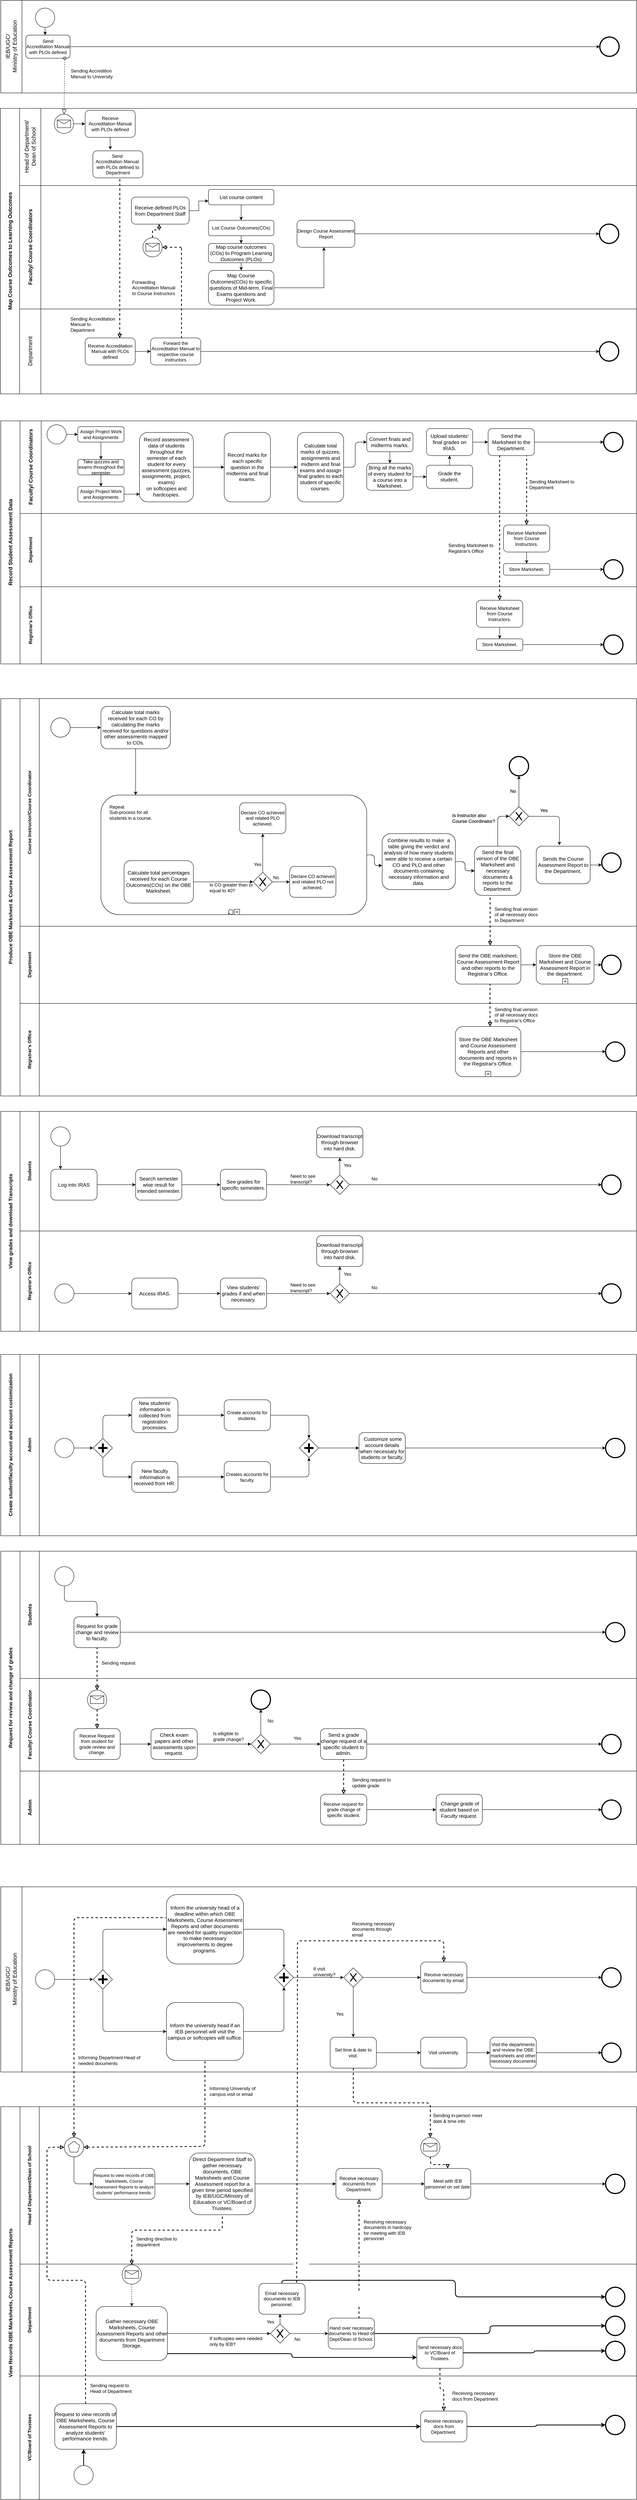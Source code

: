 <mxfile version="13.10.4" type="google"><diagram id="xupCqQVM-RwjIG02K-e5" name="Page-1"><mxGraphModel dx="868" dy="2850" grid="1" gridSize="10" guides="1" tooltips="1" connect="1" arrows="1" fold="1" page="1" pageScale="1" pageWidth="1920" pageHeight="1200" math="0" shadow="0"><root><mxCell id="0"/><mxCell id="1" parent="0"/><mxCell id="nMwcLqS3sx8sMhSiYT3H-6" value="&lt;font style=&quot;font-size: 14px&quot;&gt;Map Course Outcomes to Learning Outcomes&lt;/font&gt;" style="swimlane;html=1;childLayout=stackLayout;resizeParent=1;resizeParentMax=0;horizontal=0;startSize=50;horizontalStack=0;fontStyle=1" parent="1" vertex="1"><mxGeometry x="9" y="-1860" width="1651" height="740" as="geometry"/></mxCell><mxCell id="nMwcLqS3sx8sMhSiYT3H-8" value="&lt;span id=&quot;docs-internal-guid-d1550fe0-7fff-9ccf-c8fe-4e51997e3454&quot;&gt;&lt;span style=&quot;font-size: 11pt ; font-family: &amp;#34;arial&amp;#34; ; color: rgb(0 , 0 , 0) ; background-color: transparent ; font-style: normal ; font-variant: normal ; text-decoration: none ; vertical-align: baseline ; font-weight: normal&quot;&gt;Head of Department/&lt;br&gt;Dean of School&lt;/span&gt;&lt;/span&gt;" style="swimlane;html=1;startSize=55;horizontal=0;" parent="nMwcLqS3sx8sMhSiYT3H-6" vertex="1"><mxGeometry x="50" width="1601" height="200" as="geometry"/></mxCell><mxCell id="nMwcLqS3sx8sMhSiYT3H-22" value="&lt;span style=&quot;font-family: &amp;#34;arial&amp;#34;&quot;&gt;Send&amp;nbsp;&lt;br&gt;&lt;/span&gt;&lt;span style=&quot;font-family: &amp;#34;arial&amp;#34;&quot;&gt;Accreditation Manual&amp;nbsp;&lt;/span&gt;&lt;br style=&quot;font-family: &amp;#34;arial&amp;#34;&quot;&gt;&lt;span style=&quot;font-family: &amp;#34;arial&amp;#34;&quot;&gt;with PLOs defined&lt;/span&gt; to Department" style="shape=ext;rounded=1;html=1;whiteSpace=wrap;" parent="nMwcLqS3sx8sMhSiYT3H-8" vertex="1"><mxGeometry x="190" y="110" width="130" height="70" as="geometry"/></mxCell><mxCell id="PSBof0DhylWJCYQfJp34-76" style="edgeStyle=orthogonalEdgeStyle;rounded=0;orthogonalLoop=1;jettySize=auto;html=1;entryX=0.351;entryY=-0.046;entryDx=0;entryDy=0;entryPerimeter=0;" parent="nMwcLqS3sx8sMhSiYT3H-8" source="nMwcLqS3sx8sMhSiYT3H-23" target="nMwcLqS3sx8sMhSiYT3H-22" edge="1"><mxGeometry relative="1" as="geometry"/></mxCell><mxCell id="nMwcLqS3sx8sMhSiYT3H-23" value="&lt;font&gt;&lt;font style=&quot;font-size: 12px&quot;&gt;Receive &lt;br&gt;Accreditation Manual&lt;br&gt;with PLOs defined&lt;/font&gt;&lt;br&gt;&lt;/font&gt;" style="shape=ext;rounded=1;html=1;whiteSpace=wrap;" parent="nMwcLqS3sx8sMhSiYT3H-8" vertex="1"><mxGeometry x="170" y="5" width="130" height="70" as="geometry"/></mxCell><mxCell id="PSBof0DhylWJCYQfJp34-75" style="edgeStyle=orthogonalEdgeStyle;rounded=0;orthogonalLoop=1;jettySize=auto;html=1;entryX=0;entryY=0.5;entryDx=0;entryDy=0;" parent="nMwcLqS3sx8sMhSiYT3H-8" source="nMwcLqS3sx8sMhSiYT3H-30" target="nMwcLqS3sx8sMhSiYT3H-23" edge="1"><mxGeometry relative="1" as="geometry"/></mxCell><mxCell id="nMwcLqS3sx8sMhSiYT3H-30" value="" style="shape=mxgraph.bpmn.shape;html=1;verticalLabelPosition=bottom;labelBackgroundColor=#ffffff;verticalAlign=top;align=center;perimeter=ellipsePerimeter;outlineConnect=0;outline=standard;symbol=message;" parent="nMwcLqS3sx8sMhSiYT3H-8" vertex="1"><mxGeometry x="90" y="15" width="50" height="50" as="geometry"/></mxCell><mxCell id="nMwcLqS3sx8sMhSiYT3H-62" style="edgeStyle=orthogonalEdgeStyle;rounded=0;orthogonalLoop=1;jettySize=auto;html=1;" parent="nMwcLqS3sx8sMhSiYT3H-8" edge="1"><mxGeometry relative="1" as="geometry"><mxPoint x="785" y="100" as="targetPoint"/></mxGeometry></mxCell><mxCell id="nMwcLqS3sx8sMhSiYT3H-63" style="edgeStyle=orthogonalEdgeStyle;rounded=0;orthogonalLoop=1;jettySize=auto;html=1;entryX=0.5;entryY=0;entryDx=0;entryDy=0;" parent="nMwcLqS3sx8sMhSiYT3H-6" edge="1"><mxGeometry relative="1" as="geometry"><mxPoint x="835" y="460" as="targetPoint"/></mxGeometry></mxCell><mxCell id="nMwcLqS3sx8sMhSiYT3H-9" value="&lt;b&gt;&lt;font style=&quot;font-size: 14px&quot;&gt;Faculty/ Course Coordinators&lt;/font&gt;&lt;/b&gt;" style="swimlane;html=1;startSize=55;horizontal=0;fontStyle=1" parent="nMwcLqS3sx8sMhSiYT3H-6" vertex="1"><mxGeometry x="50" y="200" width="1601" height="320" as="geometry"/></mxCell><mxCell id="PSBof0DhylWJCYQfJp34-83" style="edgeStyle=orthogonalEdgeStyle;rounded=0;orthogonalLoop=1;jettySize=auto;html=1;entryX=0.481;entryY=0.995;entryDx=0;entryDy=0;entryPerimeter=0;dashed=1;endArrow=block;endFill=0;strokeWidth=2;" parent="nMwcLqS3sx8sMhSiYT3H-9" source="nMwcLqS3sx8sMhSiYT3H-31" target="nMwcLqS3sx8sMhSiYT3H-24" edge="1"><mxGeometry relative="1" as="geometry"/></mxCell><mxCell id="nMwcLqS3sx8sMhSiYT3H-31" value="" style="shape=mxgraph.bpmn.shape;html=1;verticalLabelPosition=bottom;labelBackgroundColor=#ffffff;verticalAlign=top;align=center;perimeter=ellipsePerimeter;outlineConnect=0;outline=standard;symbol=message;" parent="nMwcLqS3sx8sMhSiYT3H-9" vertex="1"><mxGeometry x="320" y="135" width="50" height="50" as="geometry"/></mxCell><mxCell id="PSBof0DhylWJCYQfJp34-89" style="edgeStyle=orthogonalEdgeStyle;rounded=0;orthogonalLoop=1;jettySize=auto;html=1;entryX=0;entryY=0.75;entryDx=0;entryDy=0;" parent="nMwcLqS3sx8sMhSiYT3H-9" source="nMwcLqS3sx8sMhSiYT3H-24" target="nMwcLqS3sx8sMhSiYT3H-25" edge="1"><mxGeometry relative="1" as="geometry"/></mxCell><mxCell id="nMwcLqS3sx8sMhSiYT3H-24" value="&lt;b style=&quot;font-weight: normal&quot; id=&quot;docs-internal-guid-7d408feb-7fff-449c-a8a4-76856b8fac1d&quot;&gt;&lt;span style=&quot;font-size: 10pt ; font-family: &amp;#34;arial&amp;#34; ; color: rgb(0 , 0 , 0) ; background-color: transparent ; font-weight: 400 ; font-style: normal ; font-variant: normal ; text-decoration: none ; vertical-align: baseline&quot;&gt;Receive defined PLOs from Department Staff&lt;/span&gt;&lt;/b&gt;" style="shape=ext;rounded=1;html=1;whiteSpace=wrap;" parent="nMwcLqS3sx8sMhSiYT3H-9" vertex="1"><mxGeometry x="290" y="30" width="150" height="70" as="geometry"/></mxCell><mxCell id="nMwcLqS3sx8sMhSiYT3H-25" value="&lt;font face=&quot;arial&quot;&gt;&lt;span style=&quot;font-size: 13.333px&quot;&gt;List course content&lt;br&gt;&lt;/span&gt;&lt;/font&gt;" style="shape=ext;rounded=1;html=1;whiteSpace=wrap;" parent="nMwcLqS3sx8sMhSiYT3H-9" vertex="1"><mxGeometry x="490" y="10" width="170" height="40" as="geometry"/></mxCell><mxCell id="nMwcLqS3sx8sMhSiYT3H-34" value="Design Course Assessment Report" style="shape=ext;rounded=1;html=1;whiteSpace=wrap;" parent="nMwcLqS3sx8sMhSiYT3H-9" vertex="1"><mxGeometry x="720" y="90" width="150" height="70" as="geometry"/></mxCell><mxCell id="nMwcLqS3sx8sMhSiYT3H-41" value="" style="shape=mxgraph.bpmn.shape;html=1;verticalLabelPosition=bottom;labelBackgroundColor=#ffffff;verticalAlign=top;align=center;perimeter=ellipsePerimeter;outlineConnect=0;outline=end;symbol=general;" parent="nMwcLqS3sx8sMhSiYT3H-9" vertex="1"><mxGeometry x="1505" y="100" width="50" height="50" as="geometry"/></mxCell><mxCell id="nMwcLqS3sx8sMhSiYT3H-79" value="" style="endArrow=classic;html=1;exitX=1;exitY=0.5;exitDx=0;exitDy=0;entryX=0;entryY=0.5;entryDx=0;entryDy=0;" parent="nMwcLqS3sx8sMhSiYT3H-9" source="nMwcLqS3sx8sMhSiYT3H-34" target="nMwcLqS3sx8sMhSiYT3H-41" edge="1"><mxGeometry width="50" height="50" relative="1" as="geometry"><mxPoint x="690" y="135" as="sourcePoint"/><mxPoint x="950" y="125" as="targetPoint"/></mxGeometry></mxCell><mxCell id="PSBof0DhylWJCYQfJp34-100" style="edgeStyle=orthogonalEdgeStyle;rounded=0;orthogonalLoop=1;jettySize=auto;html=1;exitX=0.5;exitY=1;exitDx=0;exitDy=0;" parent="nMwcLqS3sx8sMhSiYT3H-9" source="nMwcLqS3sx8sMhSiYT3H-25" target="PSBof0DhylWJCYQfJp34-95" edge="1"><mxGeometry relative="1" as="geometry"><mxPoint x="570" y="65" as="sourcePoint"/></mxGeometry></mxCell><mxCell id="PSBof0DhylWJCYQfJp34-99" style="edgeStyle=orthogonalEdgeStyle;rounded=0;orthogonalLoop=1;jettySize=auto;html=1;entryX=0.5;entryY=0;entryDx=0;entryDy=0;" parent="nMwcLqS3sx8sMhSiYT3H-9" source="PSBof0DhylWJCYQfJp34-95" target="PSBof0DhylWJCYQfJp34-98" edge="1"><mxGeometry relative="1" as="geometry"/></mxCell><mxCell id="PSBof0DhylWJCYQfJp34-95" value="List Course Outcomes(COs) " style="shape=ext;rounded=1;html=1;whiteSpace=wrap;" parent="nMwcLqS3sx8sMhSiYT3H-9" vertex="1"><mxGeometry x="490" y="90" width="170" height="40" as="geometry"/></mxCell><mxCell id="PSBof0DhylWJCYQfJp34-98" value="&lt;font face=&quot;arial&quot;&gt;&lt;span style=&quot;font-size: 13.333px&quot;&gt;Map course outcomes (COs) to Program Learning Outcomes (PLOs)&lt;br&gt;&lt;/span&gt;&lt;/font&gt;" style="shape=ext;rounded=1;html=1;whiteSpace=wrap;" parent="nMwcLqS3sx8sMhSiYT3H-9" vertex="1"><mxGeometry x="490" y="150" width="170" height="50" as="geometry"/></mxCell><mxCell id="PSBof0DhylWJCYQfJp34-102" style="edgeStyle=orthogonalEdgeStyle;rounded=0;orthogonalLoop=1;jettySize=auto;html=1;entryX=0.5;entryY=0;entryDx=0;entryDy=0;" parent="nMwcLqS3sx8sMhSiYT3H-9" target="PSBof0DhylWJCYQfJp34-103" edge="1"><mxGeometry relative="1" as="geometry"><mxPoint x="570" y="200" as="sourcePoint"/></mxGeometry></mxCell><mxCell id="PSBof0DhylWJCYQfJp34-103" value="&lt;span id=&quot;docs-internal-guid-a8bdc078-7fff-5d81-8a1e-58e1c7539629&quot;&gt;&lt;span style=&quot;font-size: 10pt ; font-family: &amp;#34;arial&amp;#34; ; background-color: transparent ; vertical-align: baseline&quot;&gt;Map Course Outcomes(COs) to specific questions of Mid-term, Final Exams questions and Project Work.&lt;/span&gt;&lt;/span&gt;" style="shape=ext;rounded=1;html=1;whiteSpace=wrap;" parent="nMwcLqS3sx8sMhSiYT3H-9" vertex="1"><mxGeometry x="490" y="220" width="170" height="90" as="geometry"/></mxCell><mxCell id="PSBof0DhylWJCYQfJp34-106" style="edgeStyle=orthogonalEdgeStyle;rounded=0;orthogonalLoop=1;jettySize=auto;html=1;entryX=0.465;entryY=1;entryDx=0;entryDy=0;entryPerimeter=0;" parent="nMwcLqS3sx8sMhSiYT3H-9" source="PSBof0DhylWJCYQfJp34-103" target="nMwcLqS3sx8sMhSiYT3H-34" edge="1"><mxGeometry relative="1" as="geometry"><mxPoint x="790" y="265" as="targetPoint"/></mxGeometry></mxCell><mxCell id="O2rlsjhx374_x0Y_Esxv-9" value="" style="endArrow=none;dashed=1;html=1;strokeWidth=2;exitX=0.691;exitY=0.007;exitDx=0;exitDy=0;exitPerimeter=0;endFill=0;startArrow=block;startFill=0;rounded=1;" parent="nMwcLqS3sx8sMhSiYT3H-9" source="PSBof0DhylWJCYQfJp34-73" edge="1"><mxGeometry width="50" height="50" relative="1" as="geometry"><mxPoint x="260" y="390" as="sourcePoint"/><mxPoint x="260" y="-20" as="targetPoint"/></mxGeometry></mxCell><mxCell id="O2rlsjhx374_x0Y_Esxv-10" value="" style="endArrow=none;dashed=1;html=1;strokeWidth=2;rounded=1;" parent="nMwcLqS3sx8sMhSiYT3H-9" edge="1"><mxGeometry width="50" height="50" relative="1" as="geometry"><mxPoint x="420" y="396" as="sourcePoint"/><mxPoint x="420" y="160" as="targetPoint"/></mxGeometry></mxCell><mxCell id="O2rlsjhx374_x0Y_Esxv-11" value="" style="endArrow=block;dashed=1;html=1;strokeWidth=2;entryX=1;entryY=0.5;entryDx=0;entryDy=0;endFill=0;" parent="nMwcLqS3sx8sMhSiYT3H-9" target="nMwcLqS3sx8sMhSiYT3H-31" edge="1"><mxGeometry width="50" height="50" relative="1" as="geometry"><mxPoint x="420" y="160" as="sourcePoint"/><mxPoint x="430" y="150" as="targetPoint"/></mxGeometry></mxCell><mxCell id="O2rlsjhx374_x0Y_Esxv-363" value="Forwarding Accreditation Manual to Course Instructors" style="text;html=1;strokeColor=none;fillColor=none;align=left;verticalAlign=middle;whiteSpace=wrap;rounded=0;labelBackgroundColor=#FFFFFF;" parent="nMwcLqS3sx8sMhSiYT3H-9" vertex="1"><mxGeometry x="290" y="255" width="120" height="20" as="geometry"/></mxCell><mxCell id="PSBof0DhylWJCYQfJp34-56" value="&lt;span id=&quot;docs-internal-guid-0bc5ba6d-7fff-f84e-cd55-09ab02fd4696&quot;&gt;&lt;span style=&quot;font-size: 11pt ; font-family: &amp;#34;arial&amp;#34; ; background-color: transparent ; vertical-align: baseline&quot;&gt;&lt;span style=&quot;font-weight: normal&quot;&gt;Department&lt;br&gt;&lt;/span&gt;&lt;/span&gt;&lt;/span&gt;" style="swimlane;html=1;startSize=55;horizontal=0;fontStyle=1" parent="nMwcLqS3sx8sMhSiYT3H-6" vertex="1"><mxGeometry x="50" y="520" width="1601" height="220" as="geometry"/></mxCell><mxCell id="PSBof0DhylWJCYQfJp34-108" style="edgeStyle=orthogonalEdgeStyle;rounded=0;orthogonalLoop=1;jettySize=auto;html=1;entryX=0;entryY=0.5;entryDx=0;entryDy=0;" parent="PSBof0DhylWJCYQfJp34-56" source="PSBof0DhylWJCYQfJp34-73" target="PSBof0DhylWJCYQfJp34-79" edge="1"><mxGeometry relative="1" as="geometry"/></mxCell><mxCell id="PSBof0DhylWJCYQfJp34-73" value="&lt;font face=&quot;arial&quot;&gt;Receive Accreditation Manual with PLOs defined&lt;/font&gt;" style="shape=ext;rounded=1;html=1;whiteSpace=wrap;" parent="PSBof0DhylWJCYQfJp34-56" vertex="1"><mxGeometry x="170" y="75" width="130" height="70" as="geometry"/></mxCell><mxCell id="PSBof0DhylWJCYQfJp34-79" value="&lt;font face=&quot;arial&quot;&gt;Forward the Accreditation Manual to respective course instructors&lt;/font&gt;" style="shape=ext;rounded=1;html=1;whiteSpace=wrap;" parent="PSBof0DhylWJCYQfJp34-56" vertex="1"><mxGeometry x="340" y="75" width="130" height="70" as="geometry"/></mxCell><mxCell id="PSBof0DhylWJCYQfJp34-109" value="" style="shape=mxgraph.bpmn.shape;html=1;verticalLabelPosition=bottom;labelBackgroundColor=#ffffff;verticalAlign=top;align=center;perimeter=ellipsePerimeter;outlineConnect=0;outline=end;symbol=general;" parent="PSBof0DhylWJCYQfJp34-56" vertex="1"><mxGeometry x="1505" y="85" width="50" height="50" as="geometry"/></mxCell><mxCell id="O2rlsjhx374_x0Y_Esxv-1" style="edgeStyle=orthogonalEdgeStyle;rounded=0;orthogonalLoop=1;jettySize=auto;html=1;" parent="PSBof0DhylWJCYQfJp34-56" source="PSBof0DhylWJCYQfJp34-79" target="PSBof0DhylWJCYQfJp34-109" edge="1"><mxGeometry relative="1" as="geometry"><mxPoint x="980" y="110" as="targetPoint"/></mxGeometry></mxCell><mxCell id="O2rlsjhx374_x0Y_Esxv-360" value="&lt;div align=&quot;left&quot;&gt;Sending Accreditation Manual to Department&lt;/div&gt;" style="text;html=1;strokeColor=none;fillColor=none;align=left;verticalAlign=middle;whiteSpace=wrap;rounded=0;labelBackgroundColor=#FFFFFF;" parent="PSBof0DhylWJCYQfJp34-56" vertex="1"><mxGeometry x="130" y="30" width="120" height="20" as="geometry"/></mxCell><mxCell id="PSBof0DhylWJCYQfJp34-1" value="&lt;font style=&quot;font-size: 14px&quot;&gt;Record Student Assessment Data&lt;/font&gt;" style="swimlane;html=1;childLayout=stackLayout;resizeParent=1;resizeParentMax=0;horizontal=0;startSize=50;horizontalStack=0;fontStyle=1" parent="1" vertex="1"><mxGeometry x="10" y="-1050" width="1650" height="630" as="geometry"/></mxCell><mxCell id="PSBof0DhylWJCYQfJp34-2" value="&lt;b&gt;&lt;font style=&quot;font-size: 14px&quot;&gt;Faculty/ Course Coordinators&lt;/font&gt;&lt;/b&gt;" style="swimlane;html=1;startSize=55;horizontal=0;" parent="PSBof0DhylWJCYQfJp34-1" vertex="1"><mxGeometry x="50" width="1600" height="240" as="geometry"/></mxCell><mxCell id="PSBof0DhylWJCYQfJp34-116" style="edgeStyle=orthogonalEdgeStyle;rounded=0;orthogonalLoop=1;jettySize=auto;html=1;entryX=0.5;entryY=0;entryDx=0;entryDy=0;" parent="PSBof0DhylWJCYQfJp34-2" source="PSBof0DhylWJCYQfJp34-110" target="PSBof0DhylWJCYQfJp34-113" edge="1"><mxGeometry relative="1" as="geometry"/></mxCell><mxCell id="PSBof0DhylWJCYQfJp34-110" value="Assign Project Work&lt;br&gt;and Assignments" style="shape=ext;rounded=1;html=1;whiteSpace=wrap;" parent="PSBof0DhylWJCYQfJp34-2" vertex="1"><mxGeometry x="150" y="15" width="120" height="40" as="geometry"/></mxCell><mxCell id="PSBof0DhylWJCYQfJp34-112" style="edgeStyle=orthogonalEdgeStyle;rounded=0;orthogonalLoop=1;jettySize=auto;html=1;entryX=0;entryY=0.5;entryDx=0;entryDy=0;" parent="PSBof0DhylWJCYQfJp34-2" source="PSBof0DhylWJCYQfJp34-111" target="PSBof0DhylWJCYQfJp34-110" edge="1"><mxGeometry relative="1" as="geometry"/></mxCell><mxCell id="PSBof0DhylWJCYQfJp34-111" value="" style="shape=mxgraph.bpmn.shape;html=1;verticalLabelPosition=bottom;labelBackgroundColor=#ffffff;verticalAlign=top;align=center;perimeter=ellipsePerimeter;outlineConnect=0;outline=standard;symbol=general;" parent="PSBof0DhylWJCYQfJp34-2" vertex="1"><mxGeometry x="70" y="10" width="50" height="50" as="geometry"/></mxCell><mxCell id="PSBof0DhylWJCYQfJp34-117" style="edgeStyle=orthogonalEdgeStyle;rounded=0;orthogonalLoop=1;jettySize=auto;html=1;entryX=0.5;entryY=0;entryDx=0;entryDy=0;" parent="PSBof0DhylWJCYQfJp34-2" source="PSBof0DhylWJCYQfJp34-113" target="PSBof0DhylWJCYQfJp34-114" edge="1"><mxGeometry relative="1" as="geometry"/></mxCell><mxCell id="PSBof0DhylWJCYQfJp34-113" value="Take quizzes and exams throughout the semester" style="shape=ext;rounded=1;html=1;whiteSpace=wrap;" parent="PSBof0DhylWJCYQfJp34-2" vertex="1"><mxGeometry x="150" y="100" width="120" height="40" as="geometry"/></mxCell><mxCell id="PSBof0DhylWJCYQfJp34-118" style="edgeStyle=orthogonalEdgeStyle;rounded=0;orthogonalLoop=1;jettySize=auto;html=1;entryX=0.006;entryY=0.89;entryDx=0;entryDy=0;entryPerimeter=0;" parent="PSBof0DhylWJCYQfJp34-2" source="PSBof0DhylWJCYQfJp34-114" target="PSBof0DhylWJCYQfJp34-115" edge="1"><mxGeometry relative="1" as="geometry"/></mxCell><mxCell id="PSBof0DhylWJCYQfJp34-114" value="Assign Project Work&lt;br&gt;and Assignments" style="shape=ext;rounded=1;html=1;whiteSpace=wrap;" parent="PSBof0DhylWJCYQfJp34-2" vertex="1"><mxGeometry x="150" y="170" width="120" height="40" as="geometry"/></mxCell><mxCell id="O2rlsjhx374_x0Y_Esxv-16" style="edgeStyle=orthogonalEdgeStyle;rounded=1;orthogonalLoop=1;jettySize=auto;html=1;startArrow=none;startFill=0;endArrow=classic;endFill=1;strokeColor=#000000;" parent="PSBof0DhylWJCYQfJp34-2" source="PSBof0DhylWJCYQfJp34-115" target="PSBof0DhylWJCYQfJp34-119" edge="1"><mxGeometry relative="1" as="geometry"/></mxCell><mxCell id="PSBof0DhylWJCYQfJp34-115" value="&lt;span id=&quot;docs-internal-guid-c0af8864-7fff-7fee-5257-1600159ff3b4&quot;&gt;&lt;span style=&quot;font-size: 10pt ; font-family: &amp;#34;arial&amp;#34; ; background-color: transparent ; vertical-align: baseline&quot;&gt;Record assessment data of students throughout the semester of each student for every assessment (quizzes, assignments, project, exams) &lt;br&gt;on softcopies and hardcopies.&lt;/span&gt;&lt;/span&gt;" style="shape=ext;rounded=1;html=1;whiteSpace=wrap;" parent="PSBof0DhylWJCYQfJp34-2" vertex="1"><mxGeometry x="310" y="30" width="140" height="180" as="geometry"/></mxCell><mxCell id="O2rlsjhx374_x0Y_Esxv-17" style="edgeStyle=orthogonalEdgeStyle;rounded=1;orthogonalLoop=1;jettySize=auto;html=1;entryX=0;entryY=0.5;entryDx=0;entryDy=0;startArrow=none;startFill=0;endArrow=classic;endFill=1;strokeColor=#000000;" parent="PSBof0DhylWJCYQfJp34-2" source="PSBof0DhylWJCYQfJp34-119" target="PSBof0DhylWJCYQfJp34-121" edge="1"><mxGeometry relative="1" as="geometry"/></mxCell><mxCell id="PSBof0DhylWJCYQfJp34-119" value="&lt;span id=&quot;docs-internal-guid-4129c876-7fff-9910-bd73-c9c8d8d03157&quot;&gt;&lt;span style=&quot;font-size: 10pt ; font-family: &amp;#34;arial&amp;#34; ; background-color: transparent ; vertical-align: baseline&quot;&gt;Record marks for each specific question in the midterms and final exams.&lt;/span&gt;&lt;/span&gt;" style="shape=ext;rounded=1;html=1;whiteSpace=wrap;" parent="PSBof0DhylWJCYQfJp34-2" vertex="1"><mxGeometry x="530" y="30" width="120" height="180" as="geometry"/></mxCell><mxCell id="O2rlsjhx374_x0Y_Esxv-18" style="edgeStyle=orthogonalEdgeStyle;rounded=1;orthogonalLoop=1;jettySize=auto;html=1;entryX=0;entryY=0.5;entryDx=0;entryDy=0;startArrow=none;startFill=0;endArrow=classic;endFill=1;strokeColor=#000000;" parent="PSBof0DhylWJCYQfJp34-2" source="PSBof0DhylWJCYQfJp34-121" target="PSBof0DhylWJCYQfJp34-122" edge="1"><mxGeometry relative="1" as="geometry"/></mxCell><mxCell id="PSBof0DhylWJCYQfJp34-121" value="&lt;span id=&quot;docs-internal-guid-643b975c-7fff-1610-0654-f4783b5f5bb5&quot;&gt;&lt;span style=&quot;font-size: 10pt ; font-family: &amp;#34;arial&amp;#34; ; background-color: transparent ; vertical-align: baseline&quot;&gt;Calculate total marks of quizzes, assignments and midterm and final exams and assign final grades to each student of specific courses.&lt;/span&gt;&lt;/span&gt;" style="shape=ext;rounded=1;html=1;whiteSpace=wrap;" parent="PSBof0DhylWJCYQfJp34-2" vertex="1"><mxGeometry x="720" y="30" width="120" height="180" as="geometry"/></mxCell><mxCell id="O2rlsjhx374_x0Y_Esxv-19" style="edgeStyle=orthogonalEdgeStyle;rounded=1;orthogonalLoop=1;jettySize=auto;html=1;entryX=0.5;entryY=0;entryDx=0;entryDy=0;startArrow=none;startFill=0;endArrow=classic;endFill=1;strokeColor=#000000;" parent="PSBof0DhylWJCYQfJp34-2" source="PSBof0DhylWJCYQfJp34-122" target="PSBof0DhylWJCYQfJp34-123" edge="1"><mxGeometry relative="1" as="geometry"/></mxCell><mxCell id="PSBof0DhylWJCYQfJp34-122" value="&lt;span id=&quot;docs-internal-guid-ded22d96-7fff-2e9a-6011-1787e727b2b1&quot;&gt;&lt;span style=&quot;font-size: 10pt ; font-family: &amp;#34;arial&amp;#34; ; background-color: transparent ; vertical-align: baseline&quot;&gt;Convert finals and midterms marks.&lt;/span&gt;&lt;/span&gt;" style="shape=ext;rounded=1;html=1;whiteSpace=wrap;" parent="PSBof0DhylWJCYQfJp34-2" vertex="1"><mxGeometry x="900" y="30" width="120" height="50" as="geometry"/></mxCell><mxCell id="O2rlsjhx374_x0Y_Esxv-22" style="edgeStyle=orthogonalEdgeStyle;rounded=1;orthogonalLoop=1;jettySize=auto;html=1;startArrow=none;startFill=0;endArrow=classic;endFill=1;strokeColor=#000000;" parent="PSBof0DhylWJCYQfJp34-2" source="PSBof0DhylWJCYQfJp34-123" target="O2rlsjhx374_x0Y_Esxv-20" edge="1"><mxGeometry relative="1" as="geometry"/></mxCell><mxCell id="PSBof0DhylWJCYQfJp34-123" value="&lt;p dir=&quot;ltr&quot; style=&quot;line-height: 1.2 ; margin-top: 0pt ; margin-bottom: 0pt&quot; id=&quot;docs-internal-guid-e75d745a-7fff-675d-5e49-a0819e475453&quot;&gt;&lt;span style=&quot;font-size: 10pt ; font-family: &amp;#34;arial&amp;#34; ; color: rgb(0 , 0 , 0) ; background-color: transparent ; font-weight: 400 ; font-style: normal ; font-variant: normal ; text-decoration: none ; vertical-align: baseline&quot;&gt;Bring all the marks of every student for a course into a Marksheet.&lt;/span&gt;&lt;/p&gt;" style="shape=ext;rounded=1;html=1;whiteSpace=wrap;" parent="PSBof0DhylWJCYQfJp34-2" vertex="1"><mxGeometry x="900" y="110" width="120" height="70" as="geometry"/></mxCell><mxCell id="O2rlsjhx374_x0Y_Esxv-20" value="" style="rounded=1;whiteSpace=wrap;html=1;" parent="PSBof0DhylWJCYQfJp34-2" vertex="1"><mxGeometry x="1055" y="115" width="120" height="60" as="geometry"/></mxCell><mxCell id="O2rlsjhx374_x0Y_Esxv-24" style="edgeStyle=orthogonalEdgeStyle;rounded=1;orthogonalLoop=1;jettySize=auto;html=1;entryX=0.5;entryY=1;entryDx=0;entryDy=0;startArrow=none;startFill=0;endArrow=classic;endFill=1;strokeColor=#000000;exitX=0.5;exitY=0;exitDx=0;exitDy=0;" parent="PSBof0DhylWJCYQfJp34-2" source="O2rlsjhx374_x0Y_Esxv-20" target="O2rlsjhx374_x0Y_Esxv-23" edge="1"><mxGeometry relative="1" as="geometry"/></mxCell><mxCell id="O2rlsjhx374_x0Y_Esxv-21" value="&lt;span style=&quot;font-size: 10pt ; font-family: &amp;#34;arial&amp;#34; ; color: rgb(0 , 0 , 0) ; background-color: transparent ; font-weight: 400 ; font-style: normal ; font-variant: normal ; text-decoration: none ; vertical-align: baseline&quot; id=&quot;docs-internal-guid-85cb5d49-7fff-a210-8e13-9f11d14709db&quot;&gt;Grade the student.&lt;/span&gt;" style="text;html=1;strokeColor=none;fillColor=none;align=center;verticalAlign=middle;whiteSpace=wrap;rounded=0;" parent="PSBof0DhylWJCYQfJp34-2" vertex="1"><mxGeometry x="1070" y="121.5" width="90" height="45" as="geometry"/></mxCell><mxCell id="O2rlsjhx374_x0Y_Esxv-26" style="edgeStyle=orthogonalEdgeStyle;rounded=1;orthogonalLoop=1;jettySize=auto;html=1;startArrow=none;startFill=0;endArrow=classic;endFill=1;strokeColor=#000000;" parent="PSBof0DhylWJCYQfJp34-2" source="O2rlsjhx374_x0Y_Esxv-23" target="O2rlsjhx374_x0Y_Esxv-25" edge="1"><mxGeometry relative="1" as="geometry"/></mxCell><mxCell id="O2rlsjhx374_x0Y_Esxv-23" value="&lt;span style=&quot;font-size: 10pt ; font-family: &amp;#34;arial&amp;#34; ; color: rgb(0 , 0 , 0) ; background-color: transparent ; font-weight: 400 ; font-style: normal ; font-variant: normal ; text-decoration: none ; vertical-align: baseline&quot; id=&quot;docs-internal-guid-f64827f4-7fff-3d32-a07e-a564b227ef1d&quot;&gt;Upload students’ final grades on IRAS.&lt;/span&gt;" style="shape=ext;rounded=1;html=1;whiteSpace=wrap;" parent="PSBof0DhylWJCYQfJp34-2" vertex="1"><mxGeometry x="1055" y="20" width="120" height="70" as="geometry"/></mxCell><mxCell id="O2rlsjhx374_x0Y_Esxv-36" style="edgeStyle=orthogonalEdgeStyle;rounded=1;orthogonalLoop=1;jettySize=auto;html=1;startArrow=none;startFill=0;endArrow=classic;endFill=1;strokeColor=#000000;" parent="PSBof0DhylWJCYQfJp34-2" source="O2rlsjhx374_x0Y_Esxv-25" target="O2rlsjhx374_x0Y_Esxv-35" edge="1"><mxGeometry relative="1" as="geometry"/></mxCell><mxCell id="O2rlsjhx374_x0Y_Esxv-25" value="&lt;span style=&quot;font-size: 10pt ; font-family: &amp;#34;arial&amp;#34; ; color: rgb(0 , 0 , 0) ; background-color: transparent ; font-weight: 400 ; font-style: normal ; font-variant: normal ; text-decoration: none ; vertical-align: baseline&quot; id=&quot;docs-internal-guid-68342562-7fff-c0c5-0c08-512bc404ba2b&quot;&gt;Send the Marksheet to the Department.&lt;/span&gt;" style="shape=ext;rounded=1;html=1;whiteSpace=wrap;" parent="PSBof0DhylWJCYQfJp34-2" vertex="1"><mxGeometry x="1215" y="20" width="120" height="70" as="geometry"/></mxCell><mxCell id="O2rlsjhx374_x0Y_Esxv-35" value="" style="shape=mxgraph.bpmn.shape;html=1;verticalLabelPosition=bottom;labelBackgroundColor=#ffffff;verticalAlign=top;align=center;perimeter=ellipsePerimeter;outlineConnect=0;outline=end;symbol=general;" parent="PSBof0DhylWJCYQfJp34-2" vertex="1"><mxGeometry x="1515" y="30" width="50" height="50" as="geometry"/></mxCell><mxCell id="O2rlsjhx374_x0Y_Esxv-359" value="&lt;div align=&quot;left&quot;&gt;Sending Marksheet to Department&lt;/div&gt;" style="text;html=1;strokeColor=none;fillColor=none;align=left;verticalAlign=middle;whiteSpace=wrap;rounded=0;labelBackgroundColor=#FFFFFF;" parent="PSBof0DhylWJCYQfJp34-2" vertex="1"><mxGeometry x="1320" y="155" width="120" height="20" as="geometry"/></mxCell><mxCell id="O2rlsjhx374_x0Y_Esxv-38" value="" style="endArrow=none;dashed=1;html=1;strokeWidth=2;startArrow=block;startFill=0;" parent="PSBof0DhylWJCYQfJp34-1" source="O2rlsjhx374_x0Y_Esxv-37" edge="1"><mxGeometry width="50" height="50" relative="1" as="geometry"><mxPoint x="1345" y="160" as="sourcePoint"/><mxPoint x="1365" y="90" as="targetPoint"/></mxGeometry></mxCell><mxCell id="O2rlsjhx374_x0Y_Esxv-5" value="Department" style="swimlane;html=1;horizontal=0;startSize=55;" parent="PSBof0DhylWJCYQfJp34-1" vertex="1"><mxGeometry x="50" y="240" width="1600" height="190" as="geometry"/></mxCell><mxCell id="O2rlsjhx374_x0Y_Esxv-41" style="edgeStyle=orthogonalEdgeStyle;rounded=1;orthogonalLoop=1;jettySize=auto;html=1;entryX=0.5;entryY=0;entryDx=0;entryDy=0;startArrow=none;startFill=0;endArrow=classic;endFill=1;strokeColor=#000000;" parent="O2rlsjhx374_x0Y_Esxv-5" source="O2rlsjhx374_x0Y_Esxv-37" target="O2rlsjhx374_x0Y_Esxv-40" edge="1"><mxGeometry relative="1" as="geometry"/></mxCell><mxCell id="O2rlsjhx374_x0Y_Esxv-37" value="Receive Marksheet from Course Instructors." style="html=1;whiteSpace=wrap;rounded=1;dropTarget=0;fontFamily=Helvetica;fontSize=12;fontColor=#000000;align=center;strokeColor=#000000;fillColor=#ffffff;" parent="O2rlsjhx374_x0Y_Esxv-5" vertex="1"><mxGeometry x="1255" y="30" width="120" height="70" as="geometry"/></mxCell><mxCell id="O2rlsjhx374_x0Y_Esxv-43" value=" " style="edgeStyle=orthogonalEdgeStyle;rounded=1;orthogonalLoop=1;jettySize=auto;html=1;entryX=0;entryY=0.5;entryDx=0;entryDy=0;startArrow=none;startFill=0;endArrow=classic;endFill=1;strokeColor=#000000;" parent="O2rlsjhx374_x0Y_Esxv-5" source="O2rlsjhx374_x0Y_Esxv-40" target="O2rlsjhx374_x0Y_Esxv-42" edge="1"><mxGeometry relative="1" as="geometry"/></mxCell><mxCell id="O2rlsjhx374_x0Y_Esxv-40" value="Store Marksheet." style="shape=ext;rounded=1;html=1;whiteSpace=wrap;" parent="O2rlsjhx374_x0Y_Esxv-5" vertex="1"><mxGeometry x="1255" y="130" width="120" height="30" as="geometry"/></mxCell><mxCell id="O2rlsjhx374_x0Y_Esxv-42" value="" style="shape=mxgraph.bpmn.shape;html=1;verticalLabelPosition=bottom;labelBackgroundColor=#ffffff;verticalAlign=top;align=center;perimeter=ellipsePerimeter;outlineConnect=0;outline=end;symbol=general;" parent="O2rlsjhx374_x0Y_Esxv-5" vertex="1"><mxGeometry x="1515" y="120" width="50" height="50" as="geometry"/></mxCell><mxCell id="O2rlsjhx374_x0Y_Esxv-358" value="&lt;div align=&quot;left&quot;&gt;Sending Marksheet to Registrar's Office&lt;br&gt;&lt;/div&gt;" style="text;html=1;strokeColor=none;fillColor=none;align=left;verticalAlign=middle;whiteSpace=wrap;rounded=0;labelBackgroundColor=#FFFFFF;" parent="O2rlsjhx374_x0Y_Esxv-5" vertex="1"><mxGeometry x="1110" y="80" width="120" height="20" as="geometry"/></mxCell><mxCell id="O2rlsjhx374_x0Y_Esxv-34" value="Registrar's Office" style="swimlane;html=1;horizontal=0;startSize=55;" parent="PSBof0DhylWJCYQfJp34-1" vertex="1"><mxGeometry x="50" y="430" width="1600" height="200" as="geometry"/></mxCell><mxCell id="O2rlsjhx374_x0Y_Esxv-46" style="edgeStyle=orthogonalEdgeStyle;rounded=1;orthogonalLoop=1;jettySize=auto;html=1;entryX=0.5;entryY=0;entryDx=0;entryDy=0;startArrow=none;startFill=0;endArrow=classic;endFill=1;strokeColor=#000000;" parent="O2rlsjhx374_x0Y_Esxv-34" source="O2rlsjhx374_x0Y_Esxv-44" target="O2rlsjhx374_x0Y_Esxv-45" edge="1"><mxGeometry relative="1" as="geometry"/></mxCell><mxCell id="O2rlsjhx374_x0Y_Esxv-44" value="Receive Marksheet from Course Instructors." style="shape=ext;rounded=1;html=1;whiteSpace=wrap;" parent="O2rlsjhx374_x0Y_Esxv-34" vertex="1"><mxGeometry x="1185" y="35" width="120" height="70" as="geometry"/></mxCell><mxCell id="O2rlsjhx374_x0Y_Esxv-48" style="edgeStyle=orthogonalEdgeStyle;rounded=1;orthogonalLoop=1;jettySize=auto;html=1;startArrow=none;startFill=0;endArrow=classic;endFill=1;strokeColor=#000000;" parent="O2rlsjhx374_x0Y_Esxv-34" source="O2rlsjhx374_x0Y_Esxv-45" target="O2rlsjhx374_x0Y_Esxv-47" edge="1"><mxGeometry relative="1" as="geometry"/></mxCell><mxCell id="O2rlsjhx374_x0Y_Esxv-45" value="Store Marksheet." style="shape=ext;rounded=1;html=1;whiteSpace=wrap;" parent="O2rlsjhx374_x0Y_Esxv-34" vertex="1"><mxGeometry x="1185" y="135" width="120" height="30" as="geometry"/></mxCell><mxCell id="O2rlsjhx374_x0Y_Esxv-47" value="" style="shape=mxgraph.bpmn.shape;html=1;verticalLabelPosition=bottom;labelBackgroundColor=#ffffff;verticalAlign=top;align=center;perimeter=ellipsePerimeter;outlineConnect=0;outline=end;symbol=general;" parent="O2rlsjhx374_x0Y_Esxv-34" vertex="1"><mxGeometry x="1515" y="125" width="50" height="50" as="geometry"/></mxCell><mxCell id="O2rlsjhx374_x0Y_Esxv-39" value="" style="endArrow=none;dashed=1;html=1;strokeWidth=2;entryX=0.25;entryY=1;entryDx=0;entryDy=0;exitX=0.5;exitY=0;exitDx=0;exitDy=0;startArrow=block;startFill=0;" parent="PSBof0DhylWJCYQfJp34-1" source="O2rlsjhx374_x0Y_Esxv-44" target="O2rlsjhx374_x0Y_Esxv-25" edge="1"><mxGeometry width="50" height="50" relative="1" as="geometry"><mxPoint x="1295" y="420" as="sourcePoint"/><mxPoint x="1245" y="330" as="targetPoint"/></mxGeometry></mxCell><mxCell id="nMwcLqS3sx8sMhSiYT3H-7" value="&lt;span id=&quot;docs-internal-guid-af673588-7fff-f30b-f2ed-9b00d26ba2e2&quot;&gt;&lt;span style=&quot;font-size: 11pt ; font-family: &amp;#34;arial&amp;#34; ; background-color: transparent ; vertical-align: baseline ; font-weight: normal&quot;&gt;IEB/UGC/ &lt;br&gt;Ministry of Education&lt;/span&gt;&lt;/span&gt;" style="swimlane;html=1;startSize=55;horizontal=0;" parent="1" vertex="1"><mxGeometry x="10" y="-2140" width="1650" height="240" as="geometry"/></mxCell><mxCell id="O2rlsjhx374_x0Y_Esxv-7" style="edgeStyle=orthogonalEdgeStyle;rounded=0;orthogonalLoop=1;jettySize=auto;html=1;entryX=0;entryY=0.5;entryDx=0;entryDy=0;" parent="nMwcLqS3sx8sMhSiYT3H-7" source="nMwcLqS3sx8sMhSiYT3H-15" target="O2rlsjhx374_x0Y_Esxv-6" edge="1"><mxGeometry relative="1" as="geometry"/></mxCell><mxCell id="nMwcLqS3sx8sMhSiYT3H-15" value="&lt;span id=&quot;docs-internal-guid-81028f01-7fff-cb4a-f218-92594ec00eb1&quot;&gt;&lt;span style=&quot;font-family: &amp;#34;arial&amp;#34; ; background-color: transparent ; vertical-align: baseline&quot;&gt;&lt;font style=&quot;font-size: 12px&quot;&gt;Send &lt;br&gt;Accreditation Manual &lt;br&gt;with PLOs defined&lt;/font&gt;&lt;/span&gt;&lt;/span&gt;" style="shape=ext;rounded=1;html=1;whiteSpace=wrap;" parent="nMwcLqS3sx8sMhSiYT3H-7" vertex="1"><mxGeometry x="65" y="90" width="115" height="60" as="geometry"/></mxCell><mxCell id="nMwcLqS3sx8sMhSiYT3H-72" style="edgeStyle=orthogonalEdgeStyle;rounded=0;orthogonalLoop=1;jettySize=auto;html=1;entryX=0.435;entryY=0;entryDx=0;entryDy=0;entryPerimeter=0;" parent="nMwcLqS3sx8sMhSiYT3H-7" source="nMwcLqS3sx8sMhSiYT3H-29" target="nMwcLqS3sx8sMhSiYT3H-15" edge="1"><mxGeometry relative="1" as="geometry"/></mxCell><mxCell id="nMwcLqS3sx8sMhSiYT3H-29" value="" style="shape=mxgraph.bpmn.shape;html=1;verticalLabelPosition=bottom;labelBackgroundColor=#ffffff;verticalAlign=top;align=center;perimeter=ellipsePerimeter;outlineConnect=0;outline=standard;symbol=general;" parent="nMwcLqS3sx8sMhSiYT3H-7" vertex="1"><mxGeometry x="90" y="20" width="50" height="50" as="geometry"/></mxCell><mxCell id="nMwcLqS3sx8sMhSiYT3H-88" style="edgeStyle=orthogonalEdgeStyle;rounded=0;orthogonalLoop=1;jettySize=auto;html=1;" parent="nMwcLqS3sx8sMhSiYT3H-7" edge="1"><mxGeometry relative="1" as="geometry"><Array as="points"><mxPoint x="1200" y="90"/><mxPoint x="1345" y="90"/></Array><mxPoint x="1345.0" y="65.0" as="targetPoint"/></mxGeometry></mxCell><mxCell id="hFb4Cyp0ghuBJ_vPjhT_-3" style="edgeStyle=orthogonalEdgeStyle;rounded=0;orthogonalLoop=1;jettySize=auto;html=1;entryX=1;entryY=0.5;entryDx=0;entryDy=0;" parent="nMwcLqS3sx8sMhSiYT3H-7" edge="1"><mxGeometry relative="1" as="geometry"><mxPoint x="1280" y="155" as="targetPoint"/></mxGeometry></mxCell><mxCell id="O2rlsjhx374_x0Y_Esxv-6" value="" style="shape=mxgraph.bpmn.shape;html=1;verticalLabelPosition=bottom;labelBackgroundColor=#ffffff;verticalAlign=top;align=center;perimeter=ellipsePerimeter;outlineConnect=0;outline=end;symbol=general;" parent="nMwcLqS3sx8sMhSiYT3H-7" vertex="1"><mxGeometry x="1555" y="95" width="50" height="50" as="geometry"/></mxCell><mxCell id="O2rlsjhx374_x0Y_Esxv-8" value="" style="startArrow=oval;startFill=0;startSize=7;endArrow=block;endFill=0;endSize=10;dashed=1;html=1;" parent="nMwcLqS3sx8sMhSiYT3H-7" target="nMwcLqS3sx8sMhSiYT3H-30" edge="1"><mxGeometry width="100" relative="1" as="geometry"><mxPoint x="166" y="150" as="sourcePoint"/><mxPoint x="170" y="260" as="targetPoint"/></mxGeometry></mxCell><mxCell id="O2rlsjhx374_x0Y_Esxv-354" value="Sending Accredition Manual to University" style="text;html=1;strokeColor=none;fillColor=none;align=left;verticalAlign=middle;whiteSpace=wrap;rounded=0;labelBackgroundColor=#FFFFFF;" parent="nMwcLqS3sx8sMhSiYT3H-7" vertex="1"><mxGeometry x="180" y="180" width="150" height="20" as="geometry"/></mxCell><mxCell id="O2rlsjhx374_x0Y_Esxv-49" value="&lt;b&gt;&lt;span style=&quot;font-size: 10pt ; font-family: &amp;quot;arial&amp;quot; ; background-color: transparent ; font-style: normal ; font-variant: normal ; text-decoration: none ; vertical-align: baseline&quot; id=&quot;docs-internal-guid-2e479d98-7fff-3486-08de-ffcf78284805&quot;&gt;Produce OBE Marksheet &amp;amp; Course Assessment Report&lt;/span&gt;&lt;/b&gt;" style="swimlane;html=1;childLayout=stackLayout;resizeParent=1;resizeParentMax=0;horizontal=0;startSize=50;horizontalStack=0;align=left;" parent="1" vertex="1"><mxGeometry x="10" y="-330" width="1650" height="1030" as="geometry"/></mxCell><mxCell id="O2rlsjhx374_x0Y_Esxv-50" value="&lt;div&gt;Course Instructor/Course Coordinator&lt;/div&gt;" style="swimlane;html=1;startSize=50;horizontal=0;" parent="O2rlsjhx374_x0Y_Esxv-49" vertex="1"><mxGeometry x="50" width="1600" height="590" as="geometry"/></mxCell><mxCell id="O2rlsjhx374_x0Y_Esxv-93" style="edgeStyle=orthogonalEdgeStyle;rounded=1;orthogonalLoop=1;jettySize=auto;html=1;entryX=-0.001;entryY=0.57;entryDx=0;entryDy=0;entryPerimeter=0;startArrow=none;startFill=0;endArrow=classic;endFill=1;strokeColor=#000000;" parent="O2rlsjhx374_x0Y_Esxv-50" source="O2rlsjhx374_x0Y_Esxv-76" target="O2rlsjhx374_x0Y_Esxv-73" edge="1"><mxGeometry relative="1" as="geometry"/></mxCell><mxCell id="O2rlsjhx374_x0Y_Esxv-76" value="" style="html=1;whiteSpace=wrap;rounded=1;dropTarget=0;align=left;" parent="O2rlsjhx374_x0Y_Esxv-50" vertex="1"><mxGeometry x="210" y="250" width="690" height="310" as="geometry"/></mxCell><mxCell id="O2rlsjhx374_x0Y_Esxv-77" value="" style="html=1;shape=mxgraph.bpmn.loop;outlineConnect=0;" parent="O2rlsjhx374_x0Y_Esxv-76" vertex="1"><mxGeometry x="0.5" y="1" width="14" height="14" relative="1" as="geometry"><mxPoint x="-15" y="-14" as="offset"/></mxGeometry></mxCell><mxCell id="O2rlsjhx374_x0Y_Esxv-78" value="" style="html=1;shape=plus;" parent="O2rlsjhx374_x0Y_Esxv-76" vertex="1"><mxGeometry x="0.5" y="1" width="14" height="14" relative="1" as="geometry"><mxPoint x="1" y="-14" as="offset"/></mxGeometry></mxCell><mxCell id="O2rlsjhx374_x0Y_Esxv-57" style="edgeStyle=orthogonalEdgeStyle;rounded=1;orthogonalLoop=1;jettySize=auto;html=1;entryX=0;entryY=0.5;entryDx=0;entryDy=0;startArrow=none;startFill=0;endArrow=classic;endFill=1;strokeColor=#000000;" parent="O2rlsjhx374_x0Y_Esxv-50" source="O2rlsjhx374_x0Y_Esxv-55" target="O2rlsjhx374_x0Y_Esxv-56" edge="1"><mxGeometry relative="1" as="geometry"/></mxCell><mxCell id="O2rlsjhx374_x0Y_Esxv-55" value="" style="shape=mxgraph.bpmn.shape;html=1;verticalLabelPosition=bottom;labelBackgroundColor=#ffffff;verticalAlign=top;align=center;perimeter=ellipsePerimeter;outlineConnect=0;outline=standard;symbol=general;" parent="O2rlsjhx374_x0Y_Esxv-50" vertex="1"><mxGeometry x="80" y="50" width="50" height="50" as="geometry"/></mxCell><mxCell id="O2rlsjhx374_x0Y_Esxv-59" style="edgeStyle=orthogonalEdgeStyle;rounded=1;orthogonalLoop=1;jettySize=auto;html=1;startArrow=none;startFill=0;endArrow=classic;endFill=1;strokeColor=#000000;" parent="O2rlsjhx374_x0Y_Esxv-50" source="O2rlsjhx374_x0Y_Esxv-56" edge="1"><mxGeometry relative="1" as="geometry"><mxPoint x="300" y="250" as="targetPoint"/></mxGeometry></mxCell><mxCell id="O2rlsjhx374_x0Y_Esxv-56" value="&lt;span style=&quot;font-size: 10pt ; font-family: &amp;#34;arial&amp;#34; ; color: rgb(0 , 0 , 0) ; background-color: transparent ; font-weight: 400 ; font-style: normal ; font-variant: normal ; text-decoration: none ; vertical-align: baseline&quot; id=&quot;docs-internal-guid-6c8595fc-7fff-c775-73ec-15d85489faa5&quot;&gt;Calculate total marks received for each CO by calculating the marks received for questions and/or other assessments mapped to COs.&lt;/span&gt;" style="shape=ext;rounded=1;html=1;whiteSpace=wrap;" parent="O2rlsjhx374_x0Y_Esxv-50" vertex="1"><mxGeometry x="210" y="20" width="180" height="110" as="geometry"/></mxCell><mxCell id="O2rlsjhx374_x0Y_Esxv-61" style="edgeStyle=orthogonalEdgeStyle;rounded=1;orthogonalLoop=1;jettySize=auto;html=1;entryX=0;entryY=0.5;entryDx=0;entryDy=0;startArrow=none;startFill=0;endArrow=classic;endFill=1;strokeColor=#000000;" parent="O2rlsjhx374_x0Y_Esxv-50" source="O2rlsjhx374_x0Y_Esxv-58" target="O2rlsjhx374_x0Y_Esxv-60" edge="1"><mxGeometry relative="1" as="geometry"/></mxCell><mxCell id="O2rlsjhx374_x0Y_Esxv-58" value="&lt;span style=&quot;font-size: 10pt ; font-family: &amp;#34;arial&amp;#34; ; color: rgb(0 , 0 , 0) ; background-color: transparent ; font-weight: 400 ; font-style: normal ; font-variant: normal ; text-decoration: none ; vertical-align: baseline&quot; id=&quot;docs-internal-guid-54fffab4-7fff-8057-09ad-8a58cd4ef343&quot;&gt;Calculate total percentages received for each Course Outcomes(COs) on the OBE Marksheet&lt;/span&gt;." style="shape=ext;rounded=1;html=1;whiteSpace=wrap;" parent="O2rlsjhx374_x0Y_Esxv-50" vertex="1"><mxGeometry x="270" y="420" width="180" height="110" as="geometry"/></mxCell><mxCell id="O2rlsjhx374_x0Y_Esxv-63" style="edgeStyle=orthogonalEdgeStyle;rounded=1;orthogonalLoop=1;jettySize=auto;html=1;exitX=0.5;exitY=0;exitDx=0;exitDy=0;entryX=0.5;entryY=1;entryDx=0;entryDy=0;startArrow=none;startFill=0;endArrow=classic;endFill=1;strokeColor=#000000;" parent="O2rlsjhx374_x0Y_Esxv-50" source="O2rlsjhx374_x0Y_Esxv-60" target="O2rlsjhx374_x0Y_Esxv-62" edge="1"><mxGeometry relative="1" as="geometry"/></mxCell><mxCell id="O2rlsjhx374_x0Y_Esxv-68" style="edgeStyle=orthogonalEdgeStyle;rounded=1;orthogonalLoop=1;jettySize=auto;html=1;startArrow=none;startFill=0;endArrow=classic;endFill=1;strokeColor=#000000;" parent="O2rlsjhx374_x0Y_Esxv-50" source="O2rlsjhx374_x0Y_Esxv-60" target="O2rlsjhx374_x0Y_Esxv-67" edge="1"><mxGeometry relative="1" as="geometry"/></mxCell><mxCell id="O2rlsjhx374_x0Y_Esxv-60" value="" style="shape=mxgraph.bpmn.shape;html=1;verticalLabelPosition=bottom;labelBackgroundColor=#ffffff;verticalAlign=top;align=center;perimeter=rhombusPerimeter;background=gateway;outlineConnect=0;outline=none;symbol=exclusiveGw;" parent="O2rlsjhx374_x0Y_Esxv-50" vertex="1"><mxGeometry x="605" y="450" width="50" height="50" as="geometry"/></mxCell><mxCell id="O2rlsjhx374_x0Y_Esxv-62" value="Declare CO achieved and related PLO achieved." style="shape=ext;rounded=1;html=1;whiteSpace=wrap;" parent="O2rlsjhx374_x0Y_Esxv-50" vertex="1"><mxGeometry x="570" y="270" width="120" height="80" as="geometry"/></mxCell><mxCell id="O2rlsjhx374_x0Y_Esxv-64" value="Is CO greater than or equal to 40?" style="text;html=1;strokeColor=none;fillColor=none;align=left;verticalAlign=middle;whiteSpace=wrap;rounded=0;" parent="O2rlsjhx374_x0Y_Esxv-50" vertex="1"><mxGeometry x="490" y="480" width="120" height="20" as="geometry"/></mxCell><mxCell id="O2rlsjhx374_x0Y_Esxv-66" value="Yes" style="text;html=1;strokeColor=none;fillColor=none;align=left;verticalAlign=middle;whiteSpace=wrap;rounded=0;" parent="O2rlsjhx374_x0Y_Esxv-50" vertex="1"><mxGeometry x="605" y="420" width="30" height="20" as="geometry"/></mxCell><mxCell id="O2rlsjhx374_x0Y_Esxv-67" value="Declare CO achieved and related PLO not achieved." style="shape=ext;rounded=1;html=1;whiteSpace=wrap;" parent="O2rlsjhx374_x0Y_Esxv-50" vertex="1"><mxGeometry x="700" y="435" width="120" height="80" as="geometry"/></mxCell><mxCell id="O2rlsjhx374_x0Y_Esxv-69" value="No" style="text;html=1;strokeColor=none;fillColor=none;align=left;verticalAlign=middle;whiteSpace=wrap;rounded=0;" parent="O2rlsjhx374_x0Y_Esxv-50" vertex="1"><mxGeometry x="655" y="454" width="30" height="20" as="geometry"/></mxCell><mxCell id="O2rlsjhx374_x0Y_Esxv-100" style="edgeStyle=orthogonalEdgeStyle;rounded=1;orthogonalLoop=1;jettySize=auto;html=1;entryX=0;entryY=0.5;entryDx=0;entryDy=0;startArrow=none;startFill=0;endArrow=classic;endFill=1;strokeColor=#000000;" parent="O2rlsjhx374_x0Y_Esxv-50" source="O2rlsjhx374_x0Y_Esxv-73" target="O2rlsjhx374_x0Y_Esxv-98" edge="1"><mxGeometry relative="1" as="geometry"/></mxCell><mxCell id="O2rlsjhx374_x0Y_Esxv-73" value="&lt;p dir=&quot;ltr&quot; style=&quot;line-height: 1.2 ; margin-top: 0pt ; margin-bottom: 0pt&quot; id=&quot;docs-internal-guid-873d09b4-7fff-ec12-962f-27f1516bbc12&quot;&gt;&lt;span style=&quot;font-size: 10pt ; font-family: &amp;#34;arial&amp;#34; ; color: rgb(0 , 0 , 0) ; background-color: transparent ; font-weight: 400 ; font-style: normal ; font-variant: normal ; text-decoration: none ; vertical-align: baseline&quot;&gt;Combine results to make &lt;/span&gt;&lt;span style=&quot;font-size: 10pt ; font-family: &amp;#34;arial&amp;#34; ; color: rgb(0 , 0 , 0) ; background-color: transparent ; font-weight: 400 ; font-style: normal ; font-variant: normal ; text-decoration: none ; vertical-align: baseline&quot;&gt;&lt;span style=&quot;font-size: 10pt ; font-family: &amp;#34;arial&amp;#34; ; color: rgb(0 , 0 , 0) ; background-color: transparent ; font-weight: 400 ; font-style: normal ; font-variant: normal ; text-decoration: none ; vertical-align: baseline&quot; id=&quot;docs-internal-guid-85c7053a-7fff-8c91-1c5c-b8d9ccb080b6&quot;&gt;&amp;nbsp;a table giving the verdict and analysis of how many students were able to receive a certain CO and PLO and other documents containing necessary information and data&lt;/span&gt;.&lt;/span&gt;&lt;/p&gt;" style="shape=ext;rounded=1;html=1;whiteSpace=wrap;" parent="O2rlsjhx374_x0Y_Esxv-50" vertex="1"><mxGeometry x="940" y="350" width="190" height="145" as="geometry"/></mxCell><mxCell id="O2rlsjhx374_x0Y_Esxv-92" value="&lt;div&gt;Repeat&lt;/div&gt;&lt;div&gt;Sub-process for all students in a course.&lt;br&gt;&lt;/div&gt;" style="text;html=1;strokeColor=none;fillColor=none;align=left;verticalAlign=middle;whiteSpace=wrap;rounded=0;" parent="O2rlsjhx374_x0Y_Esxv-50" vertex="1"><mxGeometry x="230" y="270" width="120" height="50" as="geometry"/></mxCell><mxCell id="O2rlsjhx374_x0Y_Esxv-102" style="edgeStyle=orthogonalEdgeStyle;rounded=1;orthogonalLoop=1;jettySize=auto;html=1;startArrow=none;startFill=0;endArrow=classic;endFill=1;strokeColor=#000000;entryX=0;entryY=0.5;entryDx=0;entryDy=0;" parent="O2rlsjhx374_x0Y_Esxv-50" source="O2rlsjhx374_x0Y_Esxv-98" target="O2rlsjhx374_x0Y_Esxv-101" edge="1"><mxGeometry relative="1" as="geometry"/></mxCell><mxCell id="O2rlsjhx374_x0Y_Esxv-98" value="&lt;span style=&quot;font-size: 10pt ; font-family: &amp;#34;arial&amp;#34; ; color: rgb(0 , 0 , 0) ; background-color: transparent ; font-weight: 400 ; font-style: normal ; font-variant: normal ; text-decoration: none ; vertical-align: baseline&quot; id=&quot;docs-internal-guid-d652313d-7fff-2096-6fb6-3dd584d935c1&quot;&gt;Send the final version of the OBE Marksheet and necessary documents &amp;amp; reports to the Department.&lt;/span&gt;" style="shape=ext;rounded=1;html=1;whiteSpace=wrap;align=center;" parent="O2rlsjhx374_x0Y_Esxv-50" vertex="1"><mxGeometry x="1180" y="382.5" width="120" height="127.5" as="geometry"/></mxCell><mxCell id="O2rlsjhx374_x0Y_Esxv-105" style="edgeStyle=orthogonalEdgeStyle;rounded=1;orthogonalLoop=1;jettySize=auto;html=1;entryX=0.5;entryY=1;entryDx=0;entryDy=0;startArrow=none;startFill=0;endArrow=classic;endFill=1;strokeColor=#000000;" parent="O2rlsjhx374_x0Y_Esxv-50" source="O2rlsjhx374_x0Y_Esxv-101" target="O2rlsjhx374_x0Y_Esxv-104" edge="1"><mxGeometry relative="1" as="geometry"/></mxCell><mxCell id="O2rlsjhx374_x0Y_Esxv-101" value="" style="shape=mxgraph.bpmn.shape;html=1;verticalLabelPosition=bottom;labelBackgroundColor=#ffffff;verticalAlign=top;align=center;perimeter=rhombusPerimeter;background=gateway;outlineConnect=0;outline=none;symbol=exclusiveGw;" parent="O2rlsjhx374_x0Y_Esxv-50" vertex="1"><mxGeometry x="1270" y="280" width="50" height="50" as="geometry"/></mxCell><mxCell id="O2rlsjhx374_x0Y_Esxv-103" value="Is Instructor also Course Coordinator?" style="text;html=1;strokeColor=none;fillColor=none;align=left;verticalAlign=middle;whiteSpace=wrap;rounded=0;" parent="O2rlsjhx374_x0Y_Esxv-50" vertex="1"><mxGeometry x="1120" y="300" width="120" height="20" as="geometry"/></mxCell><mxCell id="O2rlsjhx374_x0Y_Esxv-104" value="" style="shape=mxgraph.bpmn.shape;html=1;verticalLabelPosition=bottom;labelBackgroundColor=#ffffff;verticalAlign=top;align=center;perimeter=ellipsePerimeter;outlineConnect=0;outline=end;symbol=general;" parent="O2rlsjhx374_x0Y_Esxv-50" vertex="1"><mxGeometry x="1270" y="150" width="50" height="50" as="geometry"/></mxCell><mxCell id="O2rlsjhx374_x0Y_Esxv-106" value="No" style="text;html=1;strokeColor=none;fillColor=none;align=center;verticalAlign=middle;whiteSpace=wrap;rounded=0;" parent="O2rlsjhx374_x0Y_Esxv-50" vertex="1"><mxGeometry x="1260" y="230" width="40" height="20" as="geometry"/></mxCell><mxCell id="O2rlsjhx374_x0Y_Esxv-110" value="&lt;p dir=&quot;ltr&quot; style=&quot;line-height: 1.2 ; margin-top: 0pt ; margin-bottom: 0pt&quot; id=&quot;docs-internal-guid-6a5f66c4-7fff-346f-4c99-c039bd1e7d3e&quot;&gt;&lt;span style=&quot;font-size: 10pt ; font-family: &amp;#34;arial&amp;#34; ; color: rgb(0 , 0 , 0) ; background-color: transparent ; font-weight: 400 ; font-style: normal ; font-variant: normal ; text-decoration: none ; vertical-align: baseline&quot;&gt;Sends the Course Assessment Report to the Department Office.&lt;/span&gt;&lt;/p&gt;" style="shape=ext;rounded=1;html=1;whiteSpace=wrap;align=center;" parent="O2rlsjhx374_x0Y_Esxv-50" vertex="1"><mxGeometry x="1340" y="382.5" width="140" height="97.5" as="geometry"/></mxCell><mxCell id="O2rlsjhx374_x0Y_Esxv-112" value="Yes" style="text;html=1;strokeColor=none;fillColor=none;align=center;verticalAlign=middle;whiteSpace=wrap;rounded=0;" parent="O2rlsjhx374_x0Y_Esxv-50" vertex="1"><mxGeometry x="1340" y="280" width="40" height="20" as="geometry"/></mxCell><mxCell id="O2rlsjhx374_x0Y_Esxv-141" value="" style="shape=mxgraph.bpmn.shape;html=1;verticalLabelPosition=bottom;labelBackgroundColor=#ffffff;verticalAlign=top;align=center;perimeter=ellipsePerimeter;outlineConnect=0;outline=end;symbol=general;" parent="O2rlsjhx374_x0Y_Esxv-50" vertex="1"><mxGeometry x="1510" y="400" width="50" height="50" as="geometry"/></mxCell><mxCell id="O2rlsjhx374_x0Y_Esxv-51" value="Lane 2" style="swimlane;html=1;startSize=50;horizontal=0;" parent="O2rlsjhx374_x0Y_Esxv-49" vertex="1"><mxGeometry x="50" y="590" width="1600" height="200" as="geometry"/></mxCell><mxCell id="O2rlsjhx374_x0Y_Esxv-154" style="edgeStyle=orthogonalEdgeStyle;rounded=1;orthogonalLoop=1;jettySize=auto;html=1;startArrow=none;startFill=0;endArrow=classic;endFill=1;strokeColor=#000000;" parent="O2rlsjhx374_x0Y_Esxv-51" source="O2rlsjhx374_x0Y_Esxv-149" target="O2rlsjhx374_x0Y_Esxv-151" edge="1"><mxGeometry relative="1" as="geometry"/></mxCell><mxCell id="O2rlsjhx374_x0Y_Esxv-149" value="&lt;span style=&quot;font-size: 10pt ; font-family: &amp;#34;arial&amp;#34; ; color: rgb(0 , 0 , 0) ; background-color: transparent ; font-weight: 400 ; font-style: normal ; font-variant: normal ; text-decoration: none ; vertical-align: baseline&quot; id=&quot;docs-internal-guid-e675ff5f-7fff-68da-964c-fd968cfb793d&quot;&gt;Send the OBE marksheet, Course Assessment Report and other reports to the Registrar’s Office.&lt;/span&gt;&lt;span style=&quot;font-size: 10pt ; font-family: &amp;#34;arial&amp;#34; ; color: rgb(0 , 0 , 0) ; background-color: transparent ; font-weight: 400 ; font-style: normal ; font-variant: normal ; text-decoration: none ; vertical-align: baseline&quot;&gt;&lt;br&gt;&lt;/span&gt;" style="shape=ext;rounded=1;html=1;whiteSpace=wrap;align=center;" parent="O2rlsjhx374_x0Y_Esxv-51" vertex="1"><mxGeometry x="1130" y="50" width="170" height="100" as="geometry"/></mxCell><mxCell id="O2rlsjhx374_x0Y_Esxv-160" style="edgeStyle=orthogonalEdgeStyle;rounded=1;orthogonalLoop=1;jettySize=auto;html=1;entryX=0;entryY=0.5;entryDx=0;entryDy=0;startArrow=none;startFill=0;endArrow=classic;endFill=1;strokeColor=#000000;" parent="O2rlsjhx374_x0Y_Esxv-51" source="O2rlsjhx374_x0Y_Esxv-151" target="O2rlsjhx374_x0Y_Esxv-157" edge="1"><mxGeometry relative="1" as="geometry"/></mxCell><mxCell id="O2rlsjhx374_x0Y_Esxv-151" value="&lt;span style=&quot;font-size: 10pt ; font-family: &amp;#34;arial&amp;#34; ; color: rgb(0 , 0 , 0) ; background-color: transparent ; font-weight: 400 ; font-style: normal ; font-variant: normal ; text-decoration: none ; vertical-align: baseline&quot; id=&quot;docs-internal-guid-463f7c83-7fff-e1ff-5905-d58dbbc49262&quot;&gt;Store the OBE Marksheet and Course Assessment Report in the department.&lt;/span&gt;" style="html=1;whiteSpace=wrap;rounded=1;dropTarget=0;align=center;" parent="O2rlsjhx374_x0Y_Esxv-51" vertex="1"><mxGeometry x="1340" y="50" width="150" height="100" as="geometry"/></mxCell><mxCell id="O2rlsjhx374_x0Y_Esxv-152" value="" style="html=1;shape=plus;outlineConnect=0;" parent="O2rlsjhx374_x0Y_Esxv-151" vertex="1"><mxGeometry x="0.5" y="1" width="14" height="14" relative="1" as="geometry"><mxPoint x="-7" y="-14" as="offset"/></mxGeometry></mxCell><mxCell id="O2rlsjhx374_x0Y_Esxv-157" value="" style="shape=mxgraph.bpmn.shape;html=1;verticalLabelPosition=bottom;labelBackgroundColor=#ffffff;verticalAlign=top;align=center;perimeter=ellipsePerimeter;outlineConnect=0;outline=end;symbol=general;" parent="O2rlsjhx374_x0Y_Esxv-51" vertex="1"><mxGeometry x="1510" y="75" width="50" height="50" as="geometry"/></mxCell><mxCell id="O2rlsjhx374_x0Y_Esxv-166" value="" style="endArrow=none;dashed=1;html=1;strokeWidth=2;startArrow=block;startFill=0;" parent="O2rlsjhx374_x0Y_Esxv-51" edge="1"><mxGeometry width="50" height="50" relative="1" as="geometry"><mxPoint x="1220" y="260" as="sourcePoint"/><mxPoint x="1220" y="150" as="targetPoint"/></mxGeometry></mxCell><mxCell id="O2rlsjhx374_x0Y_Esxv-52" value="Lane 3" style="swimlane;html=1;startSize=50;horizontal=0;" parent="O2rlsjhx374_x0Y_Esxv-49" vertex="1"><mxGeometry x="50" y="790" width="1600" height="240" as="geometry"/></mxCell><mxCell id="O2rlsjhx374_x0Y_Esxv-159" style="edgeStyle=orthogonalEdgeStyle;rounded=1;orthogonalLoop=1;jettySize=auto;html=1;entryX=0;entryY=0.5;entryDx=0;entryDy=0;startArrow=none;startFill=0;endArrow=classic;endFill=1;strokeColor=#000000;" parent="O2rlsjhx374_x0Y_Esxv-52" source="O2rlsjhx374_x0Y_Esxv-155" target="O2rlsjhx374_x0Y_Esxv-158" edge="1"><mxGeometry relative="1" as="geometry"/></mxCell><mxCell id="O2rlsjhx374_x0Y_Esxv-155" value="&lt;p dir=&quot;ltr&quot; style=&quot;line-height: 1.2 ; margin-top: 0pt ; margin-bottom: 0pt&quot; id=&quot;docs-internal-guid-7b35fb81-7fff-dd51-6da9-3179c9635988&quot;&gt;&lt;span style=&quot;font-size: 10pt ; font-family: &amp;#34;arial&amp;#34; ; color: rgb(0 , 0 , 0) ; background-color: transparent ; font-weight: 400 ; font-style: normal ; font-variant: normal ; text-decoration: none ; vertical-align: baseline&quot;&gt;Store the OBE Marksheet and Course Assessment Reports and other documents and reports in the Registrar's Office.&lt;/span&gt;&lt;/p&gt;" style="html=1;whiteSpace=wrap;rounded=1;dropTarget=0;align=center;" parent="O2rlsjhx374_x0Y_Esxv-52" vertex="1"><mxGeometry x="1130" y="60" width="170" height="130" as="geometry"/></mxCell><mxCell id="O2rlsjhx374_x0Y_Esxv-156" value="" style="html=1;shape=plus;outlineConnect=0;" parent="O2rlsjhx374_x0Y_Esxv-155" vertex="1"><mxGeometry x="0.5" y="1" width="14" height="14" relative="1" as="geometry"><mxPoint x="-7" y="-14" as="offset"/></mxGeometry></mxCell><mxCell id="O2rlsjhx374_x0Y_Esxv-158" value="" style="shape=mxgraph.bpmn.shape;html=1;verticalLabelPosition=bottom;labelBackgroundColor=#ffffff;verticalAlign=top;align=center;perimeter=ellipsePerimeter;outlineConnect=0;outline=end;symbol=general;" parent="O2rlsjhx374_x0Y_Esxv-52" vertex="1"><mxGeometry x="1520" y="100" width="50" height="50" as="geometry"/></mxCell><mxCell id="O2rlsjhx374_x0Y_Esxv-356" value="&lt;div align=&quot;left&quot;&gt;Sending final version of all necessary docs to Registrar's Office&lt;br&gt;&lt;/div&gt;" style="text;html=1;strokeColor=none;fillColor=none;align=left;verticalAlign=middle;whiteSpace=wrap;rounded=0;labelBackgroundColor=#FFFFFF;" parent="O2rlsjhx374_x0Y_Esxv-52" vertex="1"><mxGeometry x="1230" y="20" width="120" height="20" as="geometry"/></mxCell><mxCell id="O2rlsjhx374_x0Y_Esxv-111" style="edgeStyle=orthogonalEdgeStyle;rounded=1;orthogonalLoop=1;jettySize=auto;html=1;startArrow=none;startFill=0;endArrow=classic;endFill=1;strokeColor=#000000;" parent="1" source="O2rlsjhx374_x0Y_Esxv-101" edge="1"><mxGeometry relative="1" as="geometry"><mxPoint x="1460" y="50" as="targetPoint"/></mxGeometry></mxCell><mxCell id="O2rlsjhx374_x0Y_Esxv-113" value="&lt;div align=&quot;center&quot;&gt;&lt;b&gt;&lt;span style=&quot;font-size: 10pt ; font-family: &amp;#34;arial&amp;#34; ; background-color: transparent ; font-style: normal ; font-variant: normal ; text-decoration: none ; vertical-align: baseline&quot; id=&quot;docs-internal-guid-2e479d98-7fff-3486-08de-ffcf78284805&quot;&gt;Produce OBE Marksheet &amp;amp; Course Assessment Report&lt;/span&gt;&lt;/b&gt;&lt;/div&gt;" style="swimlane;html=1;childLayout=stackLayout;resizeParent=1;resizeParentMax=0;horizontal=0;startSize=50;horizontalStack=0;align=center;" parent="1" vertex="1"><mxGeometry x="10" y="-330" width="1650" height="1030" as="geometry"/></mxCell><mxCell id="O2rlsjhx374_x0Y_Esxv-114" value="&lt;div&gt;Course Instructor/Course Coordinator&lt;/div&gt;" style="swimlane;html=1;startSize=50;horizontal=0;" parent="O2rlsjhx374_x0Y_Esxv-113" vertex="1"><mxGeometry x="50" width="1600" height="590" as="geometry"/></mxCell><mxCell id="O2rlsjhx374_x0Y_Esxv-115" style="edgeStyle=orthogonalEdgeStyle;rounded=1;orthogonalLoop=1;jettySize=auto;html=1;entryX=-0.001;entryY=0.57;entryDx=0;entryDy=0;entryPerimeter=0;startArrow=none;startFill=0;endArrow=classic;endFill=1;strokeColor=#000000;" parent="O2rlsjhx374_x0Y_Esxv-114" source="O2rlsjhx374_x0Y_Esxv-116" target="O2rlsjhx374_x0Y_Esxv-134" edge="1"><mxGeometry relative="1" as="geometry"/></mxCell><mxCell id="O2rlsjhx374_x0Y_Esxv-116" value="" style="html=1;whiteSpace=wrap;rounded=1;dropTarget=0;align=left;" parent="O2rlsjhx374_x0Y_Esxv-114" vertex="1"><mxGeometry x="210" y="250" width="690" height="310" as="geometry"/></mxCell><mxCell id="O2rlsjhx374_x0Y_Esxv-117" value="" style="html=1;shape=mxgraph.bpmn.loop;outlineConnect=0;" parent="O2rlsjhx374_x0Y_Esxv-116" vertex="1"><mxGeometry x="0.5" y="1" width="14" height="14" relative="1" as="geometry"><mxPoint x="-15" y="-14" as="offset"/></mxGeometry></mxCell><mxCell id="O2rlsjhx374_x0Y_Esxv-118" value="" style="html=1;shape=plus;" parent="O2rlsjhx374_x0Y_Esxv-116" vertex="1"><mxGeometry x="0.5" y="1" width="14" height="14" relative="1" as="geometry"><mxPoint x="1" y="-14" as="offset"/></mxGeometry></mxCell><mxCell id="O2rlsjhx374_x0Y_Esxv-119" style="edgeStyle=orthogonalEdgeStyle;rounded=1;orthogonalLoop=1;jettySize=auto;html=1;entryX=0;entryY=0.5;entryDx=0;entryDy=0;startArrow=none;startFill=0;endArrow=classic;endFill=1;strokeColor=#000000;" parent="O2rlsjhx374_x0Y_Esxv-114" source="O2rlsjhx374_x0Y_Esxv-120" target="O2rlsjhx374_x0Y_Esxv-122" edge="1"><mxGeometry relative="1" as="geometry"/></mxCell><mxCell id="O2rlsjhx374_x0Y_Esxv-120" value="" style="shape=mxgraph.bpmn.shape;html=1;verticalLabelPosition=bottom;labelBackgroundColor=#ffffff;verticalAlign=top;align=center;perimeter=ellipsePerimeter;outlineConnect=0;outline=standard;symbol=general;" parent="O2rlsjhx374_x0Y_Esxv-114" vertex="1"><mxGeometry x="80" y="50" width="50" height="50" as="geometry"/></mxCell><mxCell id="O2rlsjhx374_x0Y_Esxv-121" style="edgeStyle=orthogonalEdgeStyle;rounded=1;orthogonalLoop=1;jettySize=auto;html=1;startArrow=none;startFill=0;endArrow=classic;endFill=1;strokeColor=#000000;" parent="O2rlsjhx374_x0Y_Esxv-114" source="O2rlsjhx374_x0Y_Esxv-122" edge="1"><mxGeometry relative="1" as="geometry"><mxPoint x="300" y="250" as="targetPoint"/></mxGeometry></mxCell><mxCell id="O2rlsjhx374_x0Y_Esxv-122" value="&lt;span style=&quot;font-size: 10pt ; font-family: &amp;#34;arial&amp;#34; ; color: rgb(0 , 0 , 0) ; background-color: transparent ; font-weight: 400 ; font-style: normal ; font-variant: normal ; text-decoration: none ; vertical-align: baseline&quot; id=&quot;docs-internal-guid-6c8595fc-7fff-c775-73ec-15d85489faa5&quot;&gt;Calculate total marks received for each CO by calculating the marks received for questions and/or other assessments mapped to COs.&lt;/span&gt;" style="shape=ext;rounded=1;html=1;whiteSpace=wrap;" parent="O2rlsjhx374_x0Y_Esxv-114" vertex="1"><mxGeometry x="210" y="20" width="180" height="110" as="geometry"/></mxCell><mxCell id="O2rlsjhx374_x0Y_Esxv-123" style="edgeStyle=orthogonalEdgeStyle;rounded=1;orthogonalLoop=1;jettySize=auto;html=1;entryX=0;entryY=0.5;entryDx=0;entryDy=0;startArrow=none;startFill=0;endArrow=classic;endFill=1;strokeColor=#000000;" parent="O2rlsjhx374_x0Y_Esxv-114" source="O2rlsjhx374_x0Y_Esxv-124" target="O2rlsjhx374_x0Y_Esxv-127" edge="1"><mxGeometry relative="1" as="geometry"/></mxCell><mxCell id="O2rlsjhx374_x0Y_Esxv-124" value="&lt;span style=&quot;font-size: 10pt ; font-family: &amp;#34;arial&amp;#34; ; color: rgb(0 , 0 , 0) ; background-color: transparent ; font-weight: 400 ; font-style: normal ; font-variant: normal ; text-decoration: none ; vertical-align: baseline&quot; id=&quot;docs-internal-guid-54fffab4-7fff-8057-09ad-8a58cd4ef343&quot;&gt;Calculate total percentages received for each Course Outcomes(COs) on the OBE Marksheet&lt;/span&gt;." style="shape=ext;rounded=1;html=1;whiteSpace=wrap;" parent="O2rlsjhx374_x0Y_Esxv-114" vertex="1"><mxGeometry x="270" y="420" width="180" height="110" as="geometry"/></mxCell><mxCell id="O2rlsjhx374_x0Y_Esxv-125" style="edgeStyle=orthogonalEdgeStyle;rounded=1;orthogonalLoop=1;jettySize=auto;html=1;exitX=0.5;exitY=0;exitDx=0;exitDy=0;entryX=0.5;entryY=1;entryDx=0;entryDy=0;startArrow=none;startFill=0;endArrow=classic;endFill=1;strokeColor=#000000;" parent="O2rlsjhx374_x0Y_Esxv-114" source="O2rlsjhx374_x0Y_Esxv-127" target="O2rlsjhx374_x0Y_Esxv-128" edge="1"><mxGeometry relative="1" as="geometry"/></mxCell><mxCell id="O2rlsjhx374_x0Y_Esxv-126" style="edgeStyle=orthogonalEdgeStyle;rounded=1;orthogonalLoop=1;jettySize=auto;html=1;startArrow=none;startFill=0;endArrow=classic;endFill=1;strokeColor=#000000;" parent="O2rlsjhx374_x0Y_Esxv-114" source="O2rlsjhx374_x0Y_Esxv-127" target="O2rlsjhx374_x0Y_Esxv-131" edge="1"><mxGeometry relative="1" as="geometry"/></mxCell><mxCell id="O2rlsjhx374_x0Y_Esxv-127" value="" style="shape=mxgraph.bpmn.shape;html=1;verticalLabelPosition=bottom;labelBackgroundColor=#ffffff;verticalAlign=top;align=center;perimeter=rhombusPerimeter;background=gateway;outlineConnect=0;outline=none;symbol=exclusiveGw;" parent="O2rlsjhx374_x0Y_Esxv-114" vertex="1"><mxGeometry x="605" y="450" width="50" height="50" as="geometry"/></mxCell><mxCell id="O2rlsjhx374_x0Y_Esxv-128" value="Declare CO achieved and related PLO achieved." style="shape=ext;rounded=1;html=1;whiteSpace=wrap;" parent="O2rlsjhx374_x0Y_Esxv-114" vertex="1"><mxGeometry x="570" y="270" width="120" height="80" as="geometry"/></mxCell><mxCell id="O2rlsjhx374_x0Y_Esxv-129" value="Is CO greater than or equal to 40?" style="text;html=1;strokeColor=none;fillColor=none;align=left;verticalAlign=middle;whiteSpace=wrap;rounded=0;" parent="O2rlsjhx374_x0Y_Esxv-114" vertex="1"><mxGeometry x="490" y="480" width="120" height="20" as="geometry"/></mxCell><mxCell id="O2rlsjhx374_x0Y_Esxv-130" value="Yes" style="text;html=1;strokeColor=none;fillColor=none;align=left;verticalAlign=middle;whiteSpace=wrap;rounded=0;" parent="O2rlsjhx374_x0Y_Esxv-114" vertex="1"><mxGeometry x="605" y="420" width="30" height="20" as="geometry"/></mxCell><mxCell id="O2rlsjhx374_x0Y_Esxv-131" value="Declare CO achieved and related PLO not achieved." style="shape=ext;rounded=1;html=1;whiteSpace=wrap;" parent="O2rlsjhx374_x0Y_Esxv-114" vertex="1"><mxGeometry x="700" y="435" width="120" height="80" as="geometry"/></mxCell><mxCell id="O2rlsjhx374_x0Y_Esxv-132" value="No" style="text;html=1;strokeColor=none;fillColor=none;align=left;verticalAlign=middle;whiteSpace=wrap;rounded=0;" parent="O2rlsjhx374_x0Y_Esxv-114" vertex="1"><mxGeometry x="655" y="454" width="30" height="20" as="geometry"/></mxCell><mxCell id="O2rlsjhx374_x0Y_Esxv-133" style="edgeStyle=orthogonalEdgeStyle;rounded=1;orthogonalLoop=1;jettySize=auto;html=1;entryX=0;entryY=0.5;entryDx=0;entryDy=0;startArrow=none;startFill=0;endArrow=classic;endFill=1;strokeColor=#000000;" parent="O2rlsjhx374_x0Y_Esxv-114" source="O2rlsjhx374_x0Y_Esxv-134" target="O2rlsjhx374_x0Y_Esxv-137" edge="1"><mxGeometry relative="1" as="geometry"/></mxCell><mxCell id="O2rlsjhx374_x0Y_Esxv-134" value="&lt;p dir=&quot;ltr&quot; style=&quot;line-height: 1.2 ; margin-top: 0pt ; margin-bottom: 0pt&quot; id=&quot;docs-internal-guid-873d09b4-7fff-ec12-962f-27f1516bbc12&quot;&gt;&lt;span style=&quot;font-size: 10pt ; font-family: &amp;#34;arial&amp;#34; ; color: rgb(0 , 0 , 0) ; background-color: transparent ; font-weight: 400 ; font-style: normal ; font-variant: normal ; text-decoration: none ; vertical-align: baseline&quot;&gt;Combine results to make &lt;/span&gt;&lt;span style=&quot;font-size: 10pt ; font-family: &amp;#34;arial&amp;#34; ; color: rgb(0 , 0 , 0) ; background-color: transparent ; font-weight: 400 ; font-style: normal ; font-variant: normal ; text-decoration: none ; vertical-align: baseline&quot;&gt;&lt;span style=&quot;font-size: 10pt ; font-family: &amp;#34;arial&amp;#34; ; color: rgb(0 , 0 , 0) ; background-color: transparent ; font-weight: 400 ; font-style: normal ; font-variant: normal ; text-decoration: none ; vertical-align: baseline&quot; id=&quot;docs-internal-guid-85c7053a-7fff-8c91-1c5c-b8d9ccb080b6&quot;&gt;&amp;nbsp;a table giving the verdict and analysis of how many students were able to receive a certain CO and PLO and other documents containing necessary information and data&lt;/span&gt;.&lt;/span&gt;&lt;/p&gt;" style="shape=ext;rounded=1;html=1;whiteSpace=wrap;" parent="O2rlsjhx374_x0Y_Esxv-114" vertex="1"><mxGeometry x="940" y="350" width="190" height="145" as="geometry"/></mxCell><mxCell id="O2rlsjhx374_x0Y_Esxv-135" value="&lt;div&gt;Repeat&lt;/div&gt;&lt;div&gt;Sub-process for all students in a course.&lt;br&gt;&lt;/div&gt;" style="text;html=1;strokeColor=none;fillColor=none;align=left;verticalAlign=middle;whiteSpace=wrap;rounded=0;" parent="O2rlsjhx374_x0Y_Esxv-114" vertex="1"><mxGeometry x="230" y="270" width="120" height="50" as="geometry"/></mxCell><mxCell id="O2rlsjhx374_x0Y_Esxv-136" style="edgeStyle=orthogonalEdgeStyle;rounded=1;orthogonalLoop=1;jettySize=auto;html=1;startArrow=none;startFill=0;endArrow=classic;endFill=1;strokeColor=#000000;entryX=0;entryY=0.5;entryDx=0;entryDy=0;" parent="O2rlsjhx374_x0Y_Esxv-114" source="O2rlsjhx374_x0Y_Esxv-137" target="O2rlsjhx374_x0Y_Esxv-139" edge="1"><mxGeometry relative="1" as="geometry"/></mxCell><mxCell id="O2rlsjhx374_x0Y_Esxv-137" value="&lt;span style=&quot;font-size: 10pt ; font-family: &amp;#34;arial&amp;#34; ; color: rgb(0 , 0 , 0) ; background-color: transparent ; font-weight: 400 ; font-style: normal ; font-variant: normal ; text-decoration: none ; vertical-align: baseline&quot; id=&quot;docs-internal-guid-d652313d-7fff-2096-6fb6-3dd584d935c1&quot;&gt;Send the final version of the OBE Marksheet and necessary documents &amp;amp; reports to the Department.&lt;/span&gt;" style="shape=ext;rounded=1;html=1;whiteSpace=wrap;align=center;" parent="O2rlsjhx374_x0Y_Esxv-114" vertex="1"><mxGeometry x="1180" y="382.5" width="120" height="127.5" as="geometry"/></mxCell><mxCell id="O2rlsjhx374_x0Y_Esxv-139" value="" style="shape=mxgraph.bpmn.shape;html=1;verticalLabelPosition=bottom;labelBackgroundColor=#ffffff;verticalAlign=top;align=center;perimeter=rhombusPerimeter;background=gateway;outlineConnect=0;outline=none;symbol=exclusiveGw;" parent="O2rlsjhx374_x0Y_Esxv-114" vertex="1"><mxGeometry x="1270" y="280" width="50" height="50" as="geometry"/></mxCell><mxCell id="O2rlsjhx374_x0Y_Esxv-140" value="Is Instructor also Course Coordinator?" style="text;html=1;strokeColor=none;fillColor=none;align=left;verticalAlign=middle;whiteSpace=wrap;rounded=0;" parent="O2rlsjhx374_x0Y_Esxv-114" vertex="1"><mxGeometry x="1120" y="300" width="120" height="20" as="geometry"/></mxCell><mxCell id="O2rlsjhx374_x0Y_Esxv-142" value="No" style="text;html=1;strokeColor=none;fillColor=none;align=center;verticalAlign=middle;whiteSpace=wrap;rounded=0;" parent="O2rlsjhx374_x0Y_Esxv-114" vertex="1"><mxGeometry x="1260" y="230" width="40" height="20" as="geometry"/></mxCell><mxCell id="O2rlsjhx374_x0Y_Esxv-143" value="&lt;p dir=&quot;ltr&quot; style=&quot;line-height: 1.2 ; margin-top: 0pt ; margin-bottom: 0pt&quot; id=&quot;docs-internal-guid-6a5f66c4-7fff-346f-4c99-c039bd1e7d3e&quot;&gt;&lt;span style=&quot;font-size: 10pt ; font-family: &amp;#34;arial&amp;#34; ; color: rgb(0 , 0 , 0) ; background-color: transparent ; font-weight: 400 ; font-style: normal ; font-variant: normal ; text-decoration: none ; vertical-align: baseline&quot;&gt;Sends the Course Assessment Report to the Department.&lt;/span&gt;&lt;/p&gt;" style="shape=ext;rounded=1;html=1;whiteSpace=wrap;align=center;" parent="O2rlsjhx374_x0Y_Esxv-114" vertex="1"><mxGeometry x="1340" y="382.5" width="140" height="97.5" as="geometry"/></mxCell><mxCell id="O2rlsjhx374_x0Y_Esxv-144" value="Yes" style="text;html=1;strokeColor=none;fillColor=none;align=center;verticalAlign=middle;whiteSpace=wrap;rounded=0;" parent="O2rlsjhx374_x0Y_Esxv-114" vertex="1"><mxGeometry x="1340" y="280" width="40" height="20" as="geometry"/></mxCell><mxCell id="O2rlsjhx374_x0Y_Esxv-355" value="&lt;div align=&quot;left&quot;&gt;Sending final version of all necessary docs to Department&lt;/div&gt;" style="text;html=1;strokeColor=none;fillColor=none;align=left;verticalAlign=middle;whiteSpace=wrap;rounded=0;labelBackgroundColor=#FFFFFF;" parent="O2rlsjhx374_x0Y_Esxv-114" vertex="1"><mxGeometry x="1230" y="550" width="120" height="20" as="geometry"/></mxCell><mxCell id="O2rlsjhx374_x0Y_Esxv-145" value="Department" style="swimlane;html=1;startSize=50;horizontal=0;" parent="O2rlsjhx374_x0Y_Esxv-113" vertex="1"><mxGeometry x="50" y="590" width="1600" height="200" as="geometry"/></mxCell><mxCell id="O2rlsjhx374_x0Y_Esxv-146" value="Registrar's Office" style="swimlane;html=1;startSize=50;horizontal=0;" parent="O2rlsjhx374_x0Y_Esxv-113" vertex="1"><mxGeometry x="50" y="790" width="1600" height="240" as="geometry"/></mxCell><mxCell id="O2rlsjhx374_x0Y_Esxv-147" style="edgeStyle=orthogonalEdgeStyle;rounded=1;orthogonalLoop=1;jettySize=auto;html=1;startArrow=none;startFill=0;endArrow=classic;endFill=1;strokeColor=#000000;" parent="1" source="O2rlsjhx374_x0Y_Esxv-143" edge="1"><mxGeometry relative="1" as="geometry"><mxPoint x="1570" y="101.25" as="targetPoint"/></mxGeometry></mxCell><mxCell id="O2rlsjhx374_x0Y_Esxv-153" value="" style="endArrow=none;dashed=1;html=1;strokeWidth=2;entryX=0.335;entryY=1.003;entryDx=0;entryDy=0;entryPerimeter=0;exitX=0.531;exitY=0;exitDx=0;exitDy=0;exitPerimeter=0;startArrow=block;startFill=0;" parent="1" source="O2rlsjhx374_x0Y_Esxv-149" target="O2rlsjhx374_x0Y_Esxv-137" edge="1"><mxGeometry width="50" height="50" relative="1" as="geometry"><mxPoint x="1285" y="310" as="sourcePoint"/><mxPoint x="1200" y="180" as="targetPoint"/></mxGeometry></mxCell><mxCell id="O2rlsjhx374_x0Y_Esxv-161" value="&lt;b&gt;&lt;span style=&quot;font-size: 10pt ; font-family: &amp;#34;arial&amp;#34; ; background-color: transparent ; font-style: normal ; font-variant: normal ; text-decoration: none ; vertical-align: baseline&quot; id=&quot;docs-internal-guid-bfdcfcab-7fff-fc14-aad3-51114f8673e4&quot;&gt;View grades and download Transcripts&lt;/span&gt;&lt;/b&gt;" style="swimlane;html=1;childLayout=stackLayout;resizeParent=1;resizeParentMax=0;horizontal=0;startSize=50;horizontalStack=0;align=center;" parent="1" vertex="1"><mxGeometry x="10" y="740" width="1650" height="570" as="geometry"/></mxCell><mxCell id="O2rlsjhx374_x0Y_Esxv-165" value="Students" style="swimlane;html=1;startSize=50;horizontal=0;" parent="O2rlsjhx374_x0Y_Esxv-161" vertex="1"><mxGeometry x="50" width="1600" height="310" as="geometry"/></mxCell><mxCell id="O2rlsjhx374_x0Y_Esxv-172" style="edgeStyle=orthogonalEdgeStyle;rounded=1;orthogonalLoop=1;jettySize=auto;html=1;entryX=0.208;entryY=0;entryDx=0;entryDy=0;entryPerimeter=0;startArrow=none;startFill=0;endArrow=classic;endFill=1;strokeColor=#000000;" parent="O2rlsjhx374_x0Y_Esxv-165" source="O2rlsjhx374_x0Y_Esxv-167" target="O2rlsjhx374_x0Y_Esxv-169" edge="1"><mxGeometry relative="1" as="geometry"/></mxCell><mxCell id="O2rlsjhx374_x0Y_Esxv-167" value="" style="shape=mxgraph.bpmn.shape;html=1;verticalLabelPosition=bottom;labelBackgroundColor=#ffffff;verticalAlign=top;align=center;perimeter=ellipsePerimeter;outlineConnect=0;outline=standard;symbol=general;" parent="O2rlsjhx374_x0Y_Esxv-165" vertex="1"><mxGeometry x="80" y="40" width="50" height="50" as="geometry"/></mxCell><mxCell id="O2rlsjhx374_x0Y_Esxv-176" style="edgeStyle=orthogonalEdgeStyle;rounded=1;orthogonalLoop=1;jettySize=auto;html=1;entryX=0;entryY=0.5;entryDx=0;entryDy=0;startArrow=none;startFill=0;endArrow=classic;endFill=1;strokeColor=#000000;" parent="O2rlsjhx374_x0Y_Esxv-165" source="O2rlsjhx374_x0Y_Esxv-171" target="O2rlsjhx374_x0Y_Esxv-175" edge="1"><mxGeometry relative="1" as="geometry"/></mxCell><mxCell id="O2rlsjhx374_x0Y_Esxv-171" value="&lt;p dir=&quot;ltr&quot; style=&quot;line-height: 1.2 ; margin-top: 0pt ; margin-bottom: 0pt&quot; id=&quot;docs-internal-guid-ef800eaf-7fff-cc6c-98e9-d39db44b4c54&quot;&gt;&lt;span style=&quot;font-size: 10pt ; font-family: &amp;#34;arial&amp;#34; ; color: rgb(0 , 0 , 0) ; background-color: transparent ; font-weight: 400 ; font-style: normal ; font-variant: normal ; text-decoration: none ; vertical-align: baseline&quot;&gt;See grades for specific semesters.&lt;/span&gt;&lt;/p&gt;" style="shape=ext;rounded=1;html=1;whiteSpace=wrap;align=center;" parent="O2rlsjhx374_x0Y_Esxv-165" vertex="1"><mxGeometry x="520" y="150" width="120" height="80" as="geometry"/></mxCell><mxCell id="O2rlsjhx374_x0Y_Esxv-174" style="edgeStyle=orthogonalEdgeStyle;rounded=1;orthogonalLoop=1;jettySize=auto;html=1;entryX=0;entryY=0.5;entryDx=0;entryDy=0;startArrow=none;startFill=0;endArrow=classic;endFill=1;strokeColor=#000000;" parent="O2rlsjhx374_x0Y_Esxv-165" source="O2rlsjhx374_x0Y_Esxv-170" target="O2rlsjhx374_x0Y_Esxv-171" edge="1"><mxGeometry relative="1" as="geometry"/></mxCell><mxCell id="O2rlsjhx374_x0Y_Esxv-170" value="&lt;span style=&quot;font-size: 10pt ; font-family: &amp;#34;arial&amp;#34; ; color: rgb(0 , 0 , 0) ; background-color: transparent ; font-weight: 400 ; font-style: normal ; font-variant: normal ; text-decoration: none ; vertical-align: baseline&quot; id=&quot;docs-internal-guid-734c60c6-7fff-113a-0556-2d966403e951&quot;&gt;Search semester wise result for intended semester.&lt;/span&gt;" style="shape=ext;rounded=1;html=1;whiteSpace=wrap;align=center;" parent="O2rlsjhx374_x0Y_Esxv-165" vertex="1"><mxGeometry x="300" y="150" width="120" height="80" as="geometry"/></mxCell><mxCell id="O2rlsjhx374_x0Y_Esxv-173" style="edgeStyle=orthogonalEdgeStyle;rounded=1;orthogonalLoop=1;jettySize=auto;html=1;entryX=0;entryY=0.5;entryDx=0;entryDy=0;startArrow=none;startFill=0;endArrow=classic;endFill=1;strokeColor=#000000;" parent="O2rlsjhx374_x0Y_Esxv-165" source="O2rlsjhx374_x0Y_Esxv-169" target="O2rlsjhx374_x0Y_Esxv-170" edge="1"><mxGeometry relative="1" as="geometry"/></mxCell><mxCell id="O2rlsjhx374_x0Y_Esxv-169" value="&lt;span style=&quot;font-size: 10pt ; font-family: &amp;#34;arial&amp;#34; ; color: rgb(0 , 0 , 0) ; background-color: transparent ; font-weight: 400 ; font-style: normal ; font-variant: normal ; text-decoration: none ; vertical-align: baseline&quot; id=&quot;docs-internal-guid-09d980f1-7fff-556e-2dda-abb9c716c629&quot;&gt;Log into IRAS&lt;/span&gt;" style="shape=ext;rounded=1;html=1;whiteSpace=wrap;align=center;" parent="O2rlsjhx374_x0Y_Esxv-165" vertex="1"><mxGeometry x="80" y="150" width="120" height="80" as="geometry"/></mxCell><mxCell id="O2rlsjhx374_x0Y_Esxv-168" value="&lt;span style=&quot;font-size: 10pt ; font-family: &amp;#34;arial&amp;#34; ; color: rgb(0 , 0 , 0) ; background-color: transparent ; font-weight: 400 ; font-style: normal ; font-variant: normal ; text-decoration: none ; vertical-align: baseline&quot; id=&quot;docs-internal-guid-e1d8ec53-7fff-30ad-483e-b0bf3846dc79&quot;&gt;Download transcript through browser into hard disk.&lt;/span&gt;" style="shape=ext;rounded=1;html=1;whiteSpace=wrap;align=center;" parent="O2rlsjhx374_x0Y_Esxv-165" vertex="1"><mxGeometry x="770" y="40" width="120" height="80" as="geometry"/></mxCell><mxCell id="O2rlsjhx374_x0Y_Esxv-177" style="edgeStyle=orthogonalEdgeStyle;rounded=1;orthogonalLoop=1;jettySize=auto;html=1;entryX=0.5;entryY=1;entryDx=0;entryDy=0;startArrow=none;startFill=0;endArrow=classic;endFill=1;strokeColor=#000000;" parent="O2rlsjhx374_x0Y_Esxv-165" source="O2rlsjhx374_x0Y_Esxv-175" target="O2rlsjhx374_x0Y_Esxv-168" edge="1"><mxGeometry relative="1" as="geometry"/></mxCell><mxCell id="O2rlsjhx374_x0Y_Esxv-179" style="edgeStyle=orthogonalEdgeStyle;rounded=1;orthogonalLoop=1;jettySize=auto;html=1;startArrow=none;startFill=0;endArrow=classic;endFill=1;strokeColor=#000000;" parent="O2rlsjhx374_x0Y_Esxv-165" source="O2rlsjhx374_x0Y_Esxv-175" target="O2rlsjhx374_x0Y_Esxv-178" edge="1"><mxGeometry relative="1" as="geometry"/></mxCell><mxCell id="O2rlsjhx374_x0Y_Esxv-175" value="" style="shape=mxgraph.bpmn.shape;html=1;verticalLabelPosition=bottom;labelBackgroundColor=#ffffff;verticalAlign=top;align=center;perimeter=rhombusPerimeter;background=gateway;outlineConnect=0;outline=none;symbol=exclusiveGw;" parent="O2rlsjhx374_x0Y_Esxv-165" vertex="1"><mxGeometry x="805" y="165" width="50" height="50" as="geometry"/></mxCell><mxCell id="O2rlsjhx374_x0Y_Esxv-178" value="" style="shape=mxgraph.bpmn.shape;html=1;verticalLabelPosition=bottom;labelBackgroundColor=#ffffff;verticalAlign=top;align=center;perimeter=ellipsePerimeter;outlineConnect=0;outline=end;symbol=general;" parent="O2rlsjhx374_x0Y_Esxv-165" vertex="1"><mxGeometry x="1510" y="165" width="50" height="50" as="geometry"/></mxCell><mxCell id="O2rlsjhx374_x0Y_Esxv-180" value="Need to see transcript?" style="text;html=1;strokeColor=none;fillColor=none;align=left;verticalAlign=middle;whiteSpace=wrap;rounded=0;" parent="O2rlsjhx374_x0Y_Esxv-165" vertex="1"><mxGeometry x="700" y="165" width="80" height="20" as="geometry"/></mxCell><mxCell id="O2rlsjhx374_x0Y_Esxv-181" value="Yes" style="text;html=1;strokeColor=none;fillColor=none;align=center;verticalAlign=middle;whiteSpace=wrap;rounded=0;" parent="O2rlsjhx374_x0Y_Esxv-165" vertex="1"><mxGeometry x="830" y="130" width="40" height="20" as="geometry"/></mxCell><mxCell id="O2rlsjhx374_x0Y_Esxv-182" value="No" style="text;html=1;strokeColor=none;fillColor=none;align=center;verticalAlign=middle;whiteSpace=wrap;rounded=0;" parent="O2rlsjhx374_x0Y_Esxv-165" vertex="1"><mxGeometry x="900" y="165" width="40" height="20" as="geometry"/></mxCell><mxCell id="O2rlsjhx374_x0Y_Esxv-162" value="Registrar's Office" style="swimlane;html=1;startSize=50;horizontal=0;" parent="O2rlsjhx374_x0Y_Esxv-161" vertex="1"><mxGeometry x="50" y="310" width="1600" height="260" as="geometry"/></mxCell><mxCell id="O2rlsjhx374_x0Y_Esxv-197" style="edgeStyle=orthogonalEdgeStyle;rounded=1;orthogonalLoop=1;jettySize=auto;html=1;entryX=0;entryY=0.5;entryDx=0;entryDy=0;startArrow=none;startFill=0;endArrow=classic;endFill=1;strokeColor=#000000;" parent="O2rlsjhx374_x0Y_Esxv-162" source="O2rlsjhx374_x0Y_Esxv-183" target="O2rlsjhx374_x0Y_Esxv-184" edge="1"><mxGeometry relative="1" as="geometry"/></mxCell><mxCell id="O2rlsjhx374_x0Y_Esxv-183" value="" style="shape=mxgraph.bpmn.shape;html=1;verticalLabelPosition=bottom;labelBackgroundColor=#ffffff;verticalAlign=top;align=center;perimeter=ellipsePerimeter;outlineConnect=0;outline=standard;symbol=general;" parent="O2rlsjhx374_x0Y_Esxv-162" vertex="1"><mxGeometry x="90" y="137" width="50" height="50" as="geometry"/></mxCell><mxCell id="O2rlsjhx374_x0Y_Esxv-186" value="&lt;span style=&quot;font-size: 10pt ; font-family: &amp;#34;arial&amp;#34; ; color: rgb(0 , 0 , 0) ; background-color: transparent ; font-weight: 400 ; font-style: normal ; font-variant: normal ; text-decoration: none ; vertical-align: baseline&quot; id=&quot;docs-internal-guid-9551fbf0-7fff-82ac-0320-77b664ade9dc&quot;&gt;View students’ grades if and when necessary.&lt;/span&gt;" style="shape=ext;rounded=1;html=1;whiteSpace=wrap;align=center;" parent="O2rlsjhx374_x0Y_Esxv-162" vertex="1"><mxGeometry x="520" y="122" width="120" height="80" as="geometry"/></mxCell><mxCell id="O2rlsjhx374_x0Y_Esxv-198" style="edgeStyle=orthogonalEdgeStyle;rounded=1;orthogonalLoop=1;jettySize=auto;html=1;startArrow=none;startFill=0;endArrow=classic;endFill=1;strokeColor=#000000;" parent="O2rlsjhx374_x0Y_Esxv-162" source="O2rlsjhx374_x0Y_Esxv-184" target="O2rlsjhx374_x0Y_Esxv-186" edge="1"><mxGeometry relative="1" as="geometry"/></mxCell><mxCell id="O2rlsjhx374_x0Y_Esxv-184" value="&lt;span style=&quot;font-size: 10pt ; font-family: &amp;#34;arial&amp;#34; ; color: rgb(0 , 0 , 0) ; background-color: transparent ; font-weight: 400 ; font-style: normal ; font-variant: normal ; text-decoration: none ; vertical-align: baseline&quot; id=&quot;docs-internal-guid-fe7dddc2-7fff-409d-8d42-af839955bd52&quot;&gt;Access IRAS.&lt;/span&gt;" style="shape=ext;rounded=1;html=1;whiteSpace=wrap;align=center;" parent="O2rlsjhx374_x0Y_Esxv-162" vertex="1"><mxGeometry x="290" y="122" width="120" height="80" as="geometry"/></mxCell><mxCell id="O2rlsjhx374_x0Y_Esxv-187" style="edgeStyle=orthogonalEdgeStyle;rounded=1;orthogonalLoop=1;jettySize=auto;html=1;entryX=0;entryY=0.5;entryDx=0;entryDy=0;startArrow=none;startFill=0;endArrow=classic;endFill=1;strokeColor=#000000;" parent="O2rlsjhx374_x0Y_Esxv-162" target="O2rlsjhx374_x0Y_Esxv-191" edge="1"><mxGeometry relative="1" as="geometry"><mxPoint x="640" y="162" as="sourcePoint"/></mxGeometry></mxCell><mxCell id="O2rlsjhx374_x0Y_Esxv-188" value="&lt;span style=&quot;font-size: 10pt ; font-family: &amp;#34;arial&amp;#34; ; color: rgb(0 , 0 , 0) ; background-color: transparent ; font-weight: 400 ; font-style: normal ; font-variant: normal ; text-decoration: none ; vertical-align: baseline&quot; id=&quot;docs-internal-guid-e1d8ec53-7fff-30ad-483e-b0bf3846dc79&quot;&gt;Download transcript through browser into hard disk.&lt;/span&gt;" style="shape=ext;rounded=1;html=1;whiteSpace=wrap;align=center;" parent="O2rlsjhx374_x0Y_Esxv-162" vertex="1"><mxGeometry x="770" y="12" width="120" height="80" as="geometry"/></mxCell><mxCell id="O2rlsjhx374_x0Y_Esxv-189" style="edgeStyle=orthogonalEdgeStyle;rounded=1;orthogonalLoop=1;jettySize=auto;html=1;entryX=0.5;entryY=1;entryDx=0;entryDy=0;startArrow=none;startFill=0;endArrow=classic;endFill=1;strokeColor=#000000;" parent="O2rlsjhx374_x0Y_Esxv-162" source="O2rlsjhx374_x0Y_Esxv-191" target="O2rlsjhx374_x0Y_Esxv-188" edge="1"><mxGeometry relative="1" as="geometry"/></mxCell><mxCell id="O2rlsjhx374_x0Y_Esxv-191" value="" style="shape=mxgraph.bpmn.shape;html=1;verticalLabelPosition=bottom;labelBackgroundColor=#ffffff;verticalAlign=top;align=center;perimeter=rhombusPerimeter;background=gateway;outlineConnect=0;outline=none;symbol=exclusiveGw;" parent="O2rlsjhx374_x0Y_Esxv-162" vertex="1"><mxGeometry x="805" y="137" width="50" height="50" as="geometry"/></mxCell><mxCell id="O2rlsjhx374_x0Y_Esxv-192" value="" style="shape=mxgraph.bpmn.shape;html=1;verticalLabelPosition=bottom;labelBackgroundColor=#ffffff;verticalAlign=top;align=center;perimeter=ellipsePerimeter;outlineConnect=0;outline=end;symbol=general;" parent="O2rlsjhx374_x0Y_Esxv-162" vertex="1"><mxGeometry x="1510" y="137" width="50" height="50" as="geometry"/></mxCell><mxCell id="O2rlsjhx374_x0Y_Esxv-190" style="edgeStyle=orthogonalEdgeStyle;rounded=1;orthogonalLoop=1;jettySize=auto;html=1;startArrow=none;startFill=0;endArrow=classic;endFill=1;strokeColor=#000000;" parent="O2rlsjhx374_x0Y_Esxv-162" source="O2rlsjhx374_x0Y_Esxv-191" target="O2rlsjhx374_x0Y_Esxv-192" edge="1"><mxGeometry relative="1" as="geometry"/></mxCell><mxCell id="O2rlsjhx374_x0Y_Esxv-193" value="Need to see transcript?" style="text;html=1;strokeColor=none;fillColor=none;align=left;verticalAlign=middle;whiteSpace=wrap;rounded=0;" parent="O2rlsjhx374_x0Y_Esxv-162" vertex="1"><mxGeometry x="700" y="137" width="80" height="20" as="geometry"/></mxCell><mxCell id="O2rlsjhx374_x0Y_Esxv-194" value="Yes" style="text;html=1;strokeColor=none;fillColor=none;align=center;verticalAlign=middle;whiteSpace=wrap;rounded=0;" parent="O2rlsjhx374_x0Y_Esxv-162" vertex="1"><mxGeometry x="830" y="102" width="40" height="20" as="geometry"/></mxCell><mxCell id="O2rlsjhx374_x0Y_Esxv-195" value="No" style="text;html=1;strokeColor=none;fillColor=none;align=center;verticalAlign=middle;whiteSpace=wrap;rounded=0;" parent="O2rlsjhx374_x0Y_Esxv-162" vertex="1"><mxGeometry x="900" y="137" width="40" height="20" as="geometry"/></mxCell><mxCell id="O2rlsjhx374_x0Y_Esxv-199" value="&lt;div&gt;&lt;b&gt;&lt;span style=&quot;font-size: 10pt ; font-family: &amp;#34;arial&amp;#34; ; background-color: transparent ; font-style: normal ; font-variant: normal ; text-decoration: none ; vertical-align: baseline&quot; id=&quot;docs-internal-guid-fc1e4bdf-7fff-c408-be52-d83e2392c1b9&quot;&gt;Create student/faculty account and account customization&lt;br&gt;&lt;/span&gt;&lt;/b&gt;&lt;/div&gt;" style="swimlane;html=1;childLayout=stackLayout;resizeParent=1;resizeParentMax=0;horizontal=0;startSize=50;horizontalStack=0;align=center;" parent="1" vertex="1"><mxGeometry x="10" y="1370" width="1650" height="470" as="geometry"/></mxCell><mxCell id="O2rlsjhx374_x0Y_Esxv-200" value="Admin" style="swimlane;html=1;startSize=50;horizontal=0;" parent="O2rlsjhx374_x0Y_Esxv-199" vertex="1"><mxGeometry x="50" width="1600" height="470" as="geometry"/></mxCell><mxCell id="O2rlsjhx374_x0Y_Esxv-213" style="edgeStyle=orthogonalEdgeStyle;rounded=1;orthogonalLoop=1;jettySize=auto;html=1;startArrow=none;startFill=0;endArrow=classic;endFill=1;strokeColor=#000000;" parent="O2rlsjhx374_x0Y_Esxv-200" source="O2rlsjhx374_x0Y_Esxv-203" target="O2rlsjhx374_x0Y_Esxv-212" edge="1"><mxGeometry relative="1" as="geometry"/></mxCell><mxCell id="O2rlsjhx374_x0Y_Esxv-203" value="" style="shape=mxgraph.bpmn.shape;html=1;verticalLabelPosition=bottom;labelBackgroundColor=#ffffff;verticalAlign=top;align=center;perimeter=ellipsePerimeter;outlineConnect=0;outline=standard;symbol=general;" parent="O2rlsjhx374_x0Y_Esxv-200" vertex="1"><mxGeometry x="90" y="217.5" width="50" height="50" as="geometry"/></mxCell><mxCell id="O2rlsjhx374_x0Y_Esxv-216" style="edgeStyle=orthogonalEdgeStyle;rounded=1;orthogonalLoop=1;jettySize=auto;html=1;entryX=0;entryY=0.5;entryDx=0;entryDy=0;startArrow=none;startFill=0;endArrow=classic;endFill=1;strokeColor=#000000;" parent="O2rlsjhx374_x0Y_Esxv-200" source="O2rlsjhx374_x0Y_Esxv-205" target="O2rlsjhx374_x0Y_Esxv-206" edge="1"><mxGeometry relative="1" as="geometry"/></mxCell><mxCell id="O2rlsjhx374_x0Y_Esxv-205" value="&lt;span style=&quot;font-size: 10pt ; font-family: &amp;#34;arial&amp;#34; ; color: rgb(0 , 0 , 0) ; background-color: transparent ; font-weight: 400 ; font-style: normal ; font-variant: normal ; text-decoration: none ; vertical-align: baseline&quot; id=&quot;docs-internal-guid-695f62a4-7fff-4761-085a-4cf8429759d4&quot;&gt;New students’ information is collected from registration processes.&lt;/span&gt;" style="shape=ext;rounded=1;html=1;whiteSpace=wrap;align=center;" parent="O2rlsjhx374_x0Y_Esxv-200" vertex="1"><mxGeometry x="290" y="112.5" width="120" height="90" as="geometry"/></mxCell><mxCell id="O2rlsjhx374_x0Y_Esxv-217" style="edgeStyle=orthogonalEdgeStyle;rounded=1;orthogonalLoop=1;jettySize=auto;html=1;startArrow=none;startFill=0;endArrow=classic;endFill=1;strokeColor=#000000;" parent="O2rlsjhx374_x0Y_Esxv-200" source="O2rlsjhx374_x0Y_Esxv-204" target="O2rlsjhx374_x0Y_Esxv-207" edge="1"><mxGeometry relative="1" as="geometry"/></mxCell><mxCell id="O2rlsjhx374_x0Y_Esxv-204" value="&lt;span style=&quot;font-size: 10pt ; font-family: &amp;#34;arial&amp;#34; ; color: rgb(0 , 0 , 0) ; background-color: transparent ; font-weight: 400 ; font-style: normal ; font-variant: normal ; text-decoration: none ; vertical-align: baseline&quot; id=&quot;docs-internal-guid-92e21d1b-7fff-e874-8bd0-63f6fa24e6d7&quot;&gt;New faculty information is received from HR.&lt;/span&gt;" style="shape=ext;rounded=1;html=1;whiteSpace=wrap;align=center;" parent="O2rlsjhx374_x0Y_Esxv-200" vertex="1"><mxGeometry x="290" y="277.5" width="120" height="80" as="geometry"/></mxCell><mxCell id="O2rlsjhx374_x0Y_Esxv-220" style="edgeStyle=orthogonalEdgeStyle;rounded=1;orthogonalLoop=1;jettySize=auto;html=1;entryX=0.5;entryY=1;entryDx=0;entryDy=0;startArrow=none;startFill=0;endArrow=classic;endFill=1;strokeColor=#000000;" parent="O2rlsjhx374_x0Y_Esxv-200" source="O2rlsjhx374_x0Y_Esxv-207" target="O2rlsjhx374_x0Y_Esxv-219" edge="1"><mxGeometry relative="1" as="geometry"/></mxCell><mxCell id="O2rlsjhx374_x0Y_Esxv-207" value="Creates accounts for faculty." style="shape=ext;rounded=1;html=1;whiteSpace=wrap;align=center;" parent="O2rlsjhx374_x0Y_Esxv-200" vertex="1"><mxGeometry x="530" y="277.5" width="120" height="80" as="geometry"/></mxCell><mxCell id="O2rlsjhx374_x0Y_Esxv-221" style="edgeStyle=orthogonalEdgeStyle;rounded=1;orthogonalLoop=1;jettySize=auto;html=1;entryX=0.5;entryY=0;entryDx=0;entryDy=0;startArrow=none;startFill=0;endArrow=classic;endFill=1;strokeColor=#000000;" parent="O2rlsjhx374_x0Y_Esxv-200" source="O2rlsjhx374_x0Y_Esxv-206" target="O2rlsjhx374_x0Y_Esxv-219" edge="1"><mxGeometry relative="1" as="geometry"/></mxCell><mxCell id="O2rlsjhx374_x0Y_Esxv-206" value="Create accounts for students." style="shape=ext;rounded=1;html=1;whiteSpace=wrap;align=center;" parent="O2rlsjhx374_x0Y_Esxv-200" vertex="1"><mxGeometry x="530" y="117.5" width="120" height="80" as="geometry"/></mxCell><mxCell id="O2rlsjhx374_x0Y_Esxv-214" style="edgeStyle=orthogonalEdgeStyle;rounded=1;orthogonalLoop=1;jettySize=auto;html=1;entryX=0;entryY=0.5;entryDx=0;entryDy=0;startArrow=none;startFill=0;endArrow=classic;endFill=1;strokeColor=#000000;exitX=0.5;exitY=0;exitDx=0;exitDy=0;" parent="O2rlsjhx374_x0Y_Esxv-200" source="O2rlsjhx374_x0Y_Esxv-212" target="O2rlsjhx374_x0Y_Esxv-205" edge="1"><mxGeometry relative="1" as="geometry"/></mxCell><mxCell id="O2rlsjhx374_x0Y_Esxv-215" style="edgeStyle=orthogonalEdgeStyle;rounded=1;orthogonalLoop=1;jettySize=auto;html=1;entryX=0;entryY=0.5;entryDx=0;entryDy=0;startArrow=none;startFill=0;endArrow=classic;endFill=1;strokeColor=#000000;exitX=0.5;exitY=1;exitDx=0;exitDy=0;" parent="O2rlsjhx374_x0Y_Esxv-200" source="O2rlsjhx374_x0Y_Esxv-212" target="O2rlsjhx374_x0Y_Esxv-204" edge="1"><mxGeometry relative="1" as="geometry"><Array as="points"><mxPoint x="215" y="317.5"/></Array></mxGeometry></mxCell><mxCell id="O2rlsjhx374_x0Y_Esxv-212" value="" style="shape=mxgraph.bpmn.shape;html=1;verticalLabelPosition=bottom;labelBackgroundColor=#ffffff;verticalAlign=top;align=center;perimeter=rhombusPerimeter;background=gateway;outlineConnect=0;outline=none;symbol=parallelGw;" parent="O2rlsjhx374_x0Y_Esxv-200" vertex="1"><mxGeometry x="190" y="217.5" width="50" height="50" as="geometry"/></mxCell><mxCell id="O2rlsjhx374_x0Y_Esxv-224" style="edgeStyle=orthogonalEdgeStyle;rounded=1;orthogonalLoop=1;jettySize=auto;html=1;entryX=0;entryY=0.5;entryDx=0;entryDy=0;startArrow=none;startFill=0;endArrow=classic;endFill=1;strokeColor=#000000;" parent="O2rlsjhx374_x0Y_Esxv-200" source="O2rlsjhx374_x0Y_Esxv-219" target="O2rlsjhx374_x0Y_Esxv-222" edge="1"><mxGeometry relative="1" as="geometry"/></mxCell><mxCell id="O2rlsjhx374_x0Y_Esxv-219" value="" style="shape=mxgraph.bpmn.shape;html=1;verticalLabelPosition=bottom;labelBackgroundColor=#ffffff;verticalAlign=top;align=center;perimeter=rhombusPerimeter;background=gateway;outlineConnect=0;outline=none;symbol=parallelGw;" parent="O2rlsjhx374_x0Y_Esxv-200" vertex="1"><mxGeometry x="725" y="217.5" width="50" height="50" as="geometry"/></mxCell><mxCell id="O2rlsjhx374_x0Y_Esxv-226" style="edgeStyle=orthogonalEdgeStyle;rounded=1;orthogonalLoop=1;jettySize=auto;html=1;startArrow=none;startFill=0;endArrow=classic;endFill=1;strokeColor=#000000;" parent="O2rlsjhx374_x0Y_Esxv-200" source="O2rlsjhx374_x0Y_Esxv-222" target="O2rlsjhx374_x0Y_Esxv-225" edge="1"><mxGeometry relative="1" as="geometry"/></mxCell><mxCell id="O2rlsjhx374_x0Y_Esxv-222" value="&lt;span style=&quot;font-size: 10pt ; font-family: &amp;#34;arial&amp;#34; ; color: rgb(0 , 0 , 0) ; background-color: transparent ; font-weight: 400 ; font-style: normal ; font-variant: normal ; text-decoration: none ; vertical-align: baseline&quot; id=&quot;docs-internal-guid-e0464325-7fff-46de-0248-91dbec96b0f4&quot;&gt;&amp;nbsp;Customize some account details when necessary for students or faculty.&lt;/span&gt;" style="shape=ext;rounded=1;html=1;whiteSpace=wrap;align=center;" parent="O2rlsjhx374_x0Y_Esxv-200" vertex="1"><mxGeometry x="880" y="202.5" width="120" height="80" as="geometry"/></mxCell><mxCell id="O2rlsjhx374_x0Y_Esxv-225" value="" style="shape=mxgraph.bpmn.shape;html=1;verticalLabelPosition=bottom;labelBackgroundColor=#ffffff;verticalAlign=top;align=center;perimeter=ellipsePerimeter;outlineConnect=0;outline=end;symbol=general;" parent="O2rlsjhx374_x0Y_Esxv-200" vertex="1"><mxGeometry x="1520" y="217.5" width="50" height="50" as="geometry"/></mxCell><mxCell id="O2rlsjhx374_x0Y_Esxv-227" value="&lt;b&gt;&lt;span style=&quot;font-size: 10pt ; font-family: &amp;#34;arial&amp;#34; ; background-color: transparent ; font-style: normal ; font-variant: normal ; text-decoration: none ; vertical-align: baseline&quot; id=&quot;docs-internal-guid-6f35cd34-7fff-954f-9f13-d5609188e02a&quot;&gt;Request for review and change of grades&lt;/span&gt;&lt;/b&gt;" style="swimlane;html=1;childLayout=stackLayout;resizeParent=1;resizeParentMax=0;horizontal=0;startSize=50;horizontalStack=0;align=center;" parent="1" vertex="1"><mxGeometry x="10" y="1880" width="1650" height="760" as="geometry"/></mxCell><mxCell id="O2rlsjhx374_x0Y_Esxv-228" value="&lt;span style=&quot;font-size: 10pt ; font-family: &amp;#34;arial&amp;#34; ; color: rgb(0 , 0 , 0) ; background-color: transparent ; font-weight: 700 ; font-style: normal ; font-variant: normal ; text-decoration: none ; vertical-align: baseline&quot; id=&quot;docs-internal-guid-c7d3144b-7fff-d392-c320-562369010230&quot;&gt;Students&lt;/span&gt;" style="swimlane;html=1;startSize=50;horizontal=0;" parent="O2rlsjhx374_x0Y_Esxv-227" vertex="1"><mxGeometry x="50" width="1600" height="330" as="geometry"/></mxCell><mxCell id="O2rlsjhx374_x0Y_Esxv-232" value="" style="shape=mxgraph.bpmn.shape;html=1;verticalLabelPosition=bottom;labelBackgroundColor=#ffffff;verticalAlign=top;align=center;perimeter=ellipsePerimeter;outlineConnect=0;outline=standard;symbol=general;" parent="O2rlsjhx374_x0Y_Esxv-228" vertex="1"><mxGeometry x="90" y="40" width="50" height="50" as="geometry"/></mxCell><mxCell id="O2rlsjhx374_x0Y_Esxv-250" style="edgeStyle=orthogonalEdgeStyle;rounded=1;orthogonalLoop=1;jettySize=auto;html=1;entryX=0;entryY=0.5;entryDx=0;entryDy=0;startArrow=none;startFill=0;endArrow=classic;endFill=1;strokeColor=#000000;" parent="O2rlsjhx374_x0Y_Esxv-228" source="O2rlsjhx374_x0Y_Esxv-234" target="O2rlsjhx374_x0Y_Esxv-249" edge="1"><mxGeometry relative="1" as="geometry"/></mxCell><mxCell id="O2rlsjhx374_x0Y_Esxv-234" value="&lt;span style=&quot;font-size: 10pt ; font-family: &amp;#34;arial&amp;#34; ; color: rgb(0 , 0 , 0) ; background-color: transparent ; font-weight: 400 ; font-style: normal ; font-variant: normal ; text-decoration: none ; vertical-align: baseline&quot; id=&quot;docs-internal-guid-fcfe7591-7fff-eb73-0c0c-57e7c26834ca&quot;&gt;Request for grade change and review to faculty.&lt;/span&gt;" style="shape=ext;rounded=1;html=1;whiteSpace=wrap;align=center;" parent="O2rlsjhx374_x0Y_Esxv-228" vertex="1"><mxGeometry x="140" y="170" width="120" height="80" as="geometry"/></mxCell><mxCell id="O2rlsjhx374_x0Y_Esxv-235" style="edgeStyle=orthogonalEdgeStyle;rounded=1;orthogonalLoop=1;jettySize=auto;html=1;startArrow=none;startFill=0;endArrow=classic;endFill=1;strokeColor=#000000;entryX=0.5;entryY=0;entryDx=0;entryDy=0;" parent="O2rlsjhx374_x0Y_Esxv-228" source="O2rlsjhx374_x0Y_Esxv-232" target="O2rlsjhx374_x0Y_Esxv-234" edge="1"><mxGeometry relative="1" as="geometry"><mxPoint x="210" y="150" as="targetPoint"/></mxGeometry></mxCell><mxCell id="O2rlsjhx374_x0Y_Esxv-249" value="" style="shape=mxgraph.bpmn.shape;html=1;verticalLabelPosition=bottom;labelBackgroundColor=#ffffff;verticalAlign=top;align=center;perimeter=ellipsePerimeter;outlineConnect=0;outline=end;symbol=general;" parent="O2rlsjhx374_x0Y_Esxv-228" vertex="1"><mxGeometry x="1520" y="185" width="50" height="50" as="geometry"/></mxCell><mxCell id="O2rlsjhx374_x0Y_Esxv-352" value="Sending request" style="text;html=1;strokeColor=none;fillColor=none;align=left;verticalAlign=middle;whiteSpace=wrap;rounded=0;labelBackgroundColor=#FFFFFF;" parent="O2rlsjhx374_x0Y_Esxv-228" vertex="1"><mxGeometry x="210" y="280" width="130" height="20" as="geometry"/></mxCell><mxCell id="O2rlsjhx374_x0Y_Esxv-229" value="&lt;span style=&quot;font-size: 10pt ; font-family: &amp;#34;arial&amp;#34; ; color: rgb(0 , 0 , 0) ; background-color: transparent ; font-weight: 700 ; font-style: normal ; font-variant: normal ; text-decoration: none ; vertical-align: baseline&quot; id=&quot;docs-internal-guid-b144c661-7fff-006d-2aa6-88b28a09d174&quot;&gt;Faculty/ Course Coordinator&lt;/span&gt;" style="swimlane;html=1;startSize=50;horizontal=0;" parent="O2rlsjhx374_x0Y_Esxv-227" vertex="1"><mxGeometry x="50" y="330" width="1600" height="240" as="geometry"/></mxCell><mxCell id="O2rlsjhx374_x0Y_Esxv-239" style="edgeStyle=orthogonalEdgeStyle;rounded=1;orthogonalLoop=1;jettySize=auto;html=1;entryX=0;entryY=0.5;entryDx=0;entryDy=0;startArrow=none;startFill=0;endArrow=classic;endFill=1;strokeColor=#000000;" parent="O2rlsjhx374_x0Y_Esxv-229" source="O2rlsjhx374_x0Y_Esxv-233" target="O2rlsjhx374_x0Y_Esxv-238" edge="1"><mxGeometry relative="1" as="geometry"/></mxCell><mxCell id="O2rlsjhx374_x0Y_Esxv-233" value="Receive Request from student for grade review and change." style="shape=ext;rounded=1;html=1;whiteSpace=wrap;align=center;" parent="O2rlsjhx374_x0Y_Esxv-229" vertex="1"><mxGeometry x="140" y="130" width="120" height="80" as="geometry"/></mxCell><mxCell id="O2rlsjhx374_x0Y_Esxv-241" style="edgeStyle=orthogonalEdgeStyle;rounded=1;orthogonalLoop=1;jettySize=auto;html=1;entryX=0;entryY=0.5;entryDx=0;entryDy=0;startArrow=none;startFill=0;endArrow=classic;endFill=1;strokeColor=#000000;" parent="O2rlsjhx374_x0Y_Esxv-229" source="O2rlsjhx374_x0Y_Esxv-238" target="O2rlsjhx374_x0Y_Esxv-240" edge="1"><mxGeometry relative="1" as="geometry"/></mxCell><mxCell id="O2rlsjhx374_x0Y_Esxv-238" value="&lt;span style=&quot;font-size: 10pt ; font-family: &amp;#34;arial&amp;#34; ; color: rgb(0 , 0 , 0) ; background-color: transparent ; font-weight: 400 ; font-style: normal ; font-variant: normal ; text-decoration: none ; vertical-align: baseline&quot; id=&quot;docs-internal-guid-b5535aba-7fff-7031-b0ed-94e4fcd2e5ea&quot;&gt;Check exam papers and other assessments upon request. &lt;/span&gt;" style="shape=ext;rounded=1;html=1;whiteSpace=wrap;align=center;" parent="O2rlsjhx374_x0Y_Esxv-229" vertex="1"><mxGeometry x="340" y="130" width="120" height="80" as="geometry"/></mxCell><mxCell id="O2rlsjhx374_x0Y_Esxv-244" style="edgeStyle=orthogonalEdgeStyle;rounded=1;orthogonalLoop=1;jettySize=auto;html=1;entryX=0;entryY=0.5;entryDx=0;entryDy=0;startArrow=none;startFill=0;endArrow=classic;endFill=1;strokeColor=#000000;" parent="O2rlsjhx374_x0Y_Esxv-229" source="O2rlsjhx374_x0Y_Esxv-240" target="O2rlsjhx374_x0Y_Esxv-243" edge="1"><mxGeometry relative="1" as="geometry"/></mxCell><mxCell id="O2rlsjhx374_x0Y_Esxv-246" style="edgeStyle=orthogonalEdgeStyle;rounded=1;orthogonalLoop=1;jettySize=auto;html=1;entryX=0.5;entryY=1;entryDx=0;entryDy=0;startArrow=none;startFill=0;endArrow=classic;endFill=1;strokeColor=#000000;" parent="O2rlsjhx374_x0Y_Esxv-229" source="O2rlsjhx374_x0Y_Esxv-240" target="O2rlsjhx374_x0Y_Esxv-245" edge="1"><mxGeometry relative="1" as="geometry"/></mxCell><mxCell id="O2rlsjhx374_x0Y_Esxv-240" value="" style="shape=mxgraph.bpmn.shape;html=1;verticalLabelPosition=bottom;labelBackgroundColor=#ffffff;verticalAlign=top;align=center;perimeter=rhombusPerimeter;background=gateway;outlineConnect=0;outline=none;symbol=exclusiveGw;" parent="O2rlsjhx374_x0Y_Esxv-229" vertex="1"><mxGeometry x="600" y="145" width="50" height="50" as="geometry"/></mxCell><mxCell id="O2rlsjhx374_x0Y_Esxv-242" value="&lt;div align=&quot;left&quot;&gt;Is elligible to grade change?&lt;br&gt;&lt;/div&gt;" style="text;html=1;strokeColor=none;fillColor=none;align=center;verticalAlign=middle;whiteSpace=wrap;rounded=0;" parent="O2rlsjhx374_x0Y_Esxv-229" vertex="1"><mxGeometry x="500" y="140" width="100" height="20" as="geometry"/></mxCell><mxCell id="O2rlsjhx374_x0Y_Esxv-252" style="edgeStyle=orthogonalEdgeStyle;rounded=1;orthogonalLoop=1;jettySize=auto;html=1;startArrow=none;startFill=0;endArrow=classic;endFill=1;strokeColor=#000000;" parent="O2rlsjhx374_x0Y_Esxv-229" source="O2rlsjhx374_x0Y_Esxv-243" target="O2rlsjhx374_x0Y_Esxv-251" edge="1"><mxGeometry relative="1" as="geometry"/></mxCell><mxCell id="O2rlsjhx374_x0Y_Esxv-243" value="&lt;span style=&quot;font-size: 10pt ; font-family: &amp;#34;arial&amp;#34; ; color: rgb(0 , 0 , 0) ; background-color: transparent ; font-weight: 400 ; font-style: normal ; font-variant: normal ; text-decoration: none ; vertical-align: baseline&quot; id=&quot;docs-internal-guid-968a72ec-7fff-eb09-7a0e-792f98b62cda&quot;&gt;Send a grade change request of a specific student to admin.&lt;/span&gt;" style="shape=ext;rounded=1;html=1;whiteSpace=wrap;align=center;" parent="O2rlsjhx374_x0Y_Esxv-229" vertex="1"><mxGeometry x="780" y="130" width="120" height="80" as="geometry"/></mxCell><mxCell id="O2rlsjhx374_x0Y_Esxv-245" value="" style="shape=mxgraph.bpmn.shape;html=1;verticalLabelPosition=bottom;labelBackgroundColor=#ffffff;verticalAlign=top;align=center;perimeter=ellipsePerimeter;outlineConnect=0;outline=end;symbol=general;" parent="O2rlsjhx374_x0Y_Esxv-229" vertex="1"><mxGeometry x="600" y="30" width="50" height="50" as="geometry"/></mxCell><mxCell id="O2rlsjhx374_x0Y_Esxv-247" value="No" style="text;html=1;strokeColor=none;fillColor=none;align=center;verticalAlign=middle;whiteSpace=wrap;rounded=0;" parent="O2rlsjhx374_x0Y_Esxv-229" vertex="1"><mxGeometry x="630" y="100" width="40" height="20" as="geometry"/></mxCell><mxCell id="O2rlsjhx374_x0Y_Esxv-248" value="Yes" style="text;html=1;strokeColor=none;fillColor=none;align=center;verticalAlign=middle;whiteSpace=wrap;rounded=0;" parent="O2rlsjhx374_x0Y_Esxv-229" vertex="1"><mxGeometry x="700" y="145" width="40" height="20" as="geometry"/></mxCell><mxCell id="O2rlsjhx374_x0Y_Esxv-251" value="" style="shape=mxgraph.bpmn.shape;html=1;verticalLabelPosition=bottom;labelBackgroundColor=#ffffff;verticalAlign=top;align=center;perimeter=ellipsePerimeter;outlineConnect=0;outline=end;symbol=general;" parent="O2rlsjhx374_x0Y_Esxv-229" vertex="1"><mxGeometry x="1510" y="145" width="50" height="50" as="geometry"/></mxCell><mxCell id="O2rlsjhx374_x0Y_Esxv-351" style="edgeStyle=orthogonalEdgeStyle;rounded=1;orthogonalLoop=1;jettySize=auto;html=1;entryX=0.5;entryY=0;entryDx=0;entryDy=0;dashed=1;startArrow=none;startFill=0;endArrow=block;endFill=0;strokeColor=#000000;strokeWidth=2;" parent="O2rlsjhx374_x0Y_Esxv-229" source="O2rlsjhx374_x0Y_Esxv-350" target="O2rlsjhx374_x0Y_Esxv-233" edge="1"><mxGeometry relative="1" as="geometry"/></mxCell><mxCell id="O2rlsjhx374_x0Y_Esxv-350" value="" style="shape=mxgraph.bpmn.shape;html=1;verticalLabelPosition=bottom;labelBackgroundColor=#ffffff;verticalAlign=top;align=center;perimeter=ellipsePerimeter;outlineConnect=0;outline=standard;symbol=message;fillColor=#FFFFFF;" parent="O2rlsjhx374_x0Y_Esxv-229" vertex="1"><mxGeometry x="175" y="30" width="50" height="50" as="geometry"/></mxCell><mxCell id="O2rlsjhx374_x0Y_Esxv-236" value="" style="endArrow=none;dashed=1;html=1;strokeWidth=2;entryX=0.5;entryY=1;entryDx=0;entryDy=0;startArrow=block;startFill=0;" parent="O2rlsjhx374_x0Y_Esxv-227" target="O2rlsjhx374_x0Y_Esxv-234" edge="1"><mxGeometry width="50" height="50" relative="1" as="geometry"><mxPoint x="250" y="360" as="sourcePoint"/><mxPoint x="590" y="340" as="targetPoint"/></mxGeometry></mxCell><mxCell id="O2rlsjhx374_x0Y_Esxv-230" value="&lt;span style=&quot;font-size: 10pt ; font-family: &amp;#34;arial&amp;#34; ; color: rgb(0 , 0 , 0) ; background-color: transparent ; font-weight: 700 ; font-style: normal ; font-variant: normal ; text-decoration: none ; vertical-align: baseline&quot; id=&quot;docs-internal-guid-ee6cc1cc-7fff-23a8-b6e0-b0bc6c38fcfa&quot;&gt;Admin&lt;/span&gt;" style="swimlane;html=1;startSize=50;horizontal=0;" parent="O2rlsjhx374_x0Y_Esxv-227" vertex="1"><mxGeometry x="50" y="570" width="1600" height="190" as="geometry"/></mxCell><mxCell id="O2rlsjhx374_x0Y_Esxv-255" style="edgeStyle=orthogonalEdgeStyle;rounded=1;orthogonalLoop=1;jettySize=auto;html=1;startArrow=none;startFill=0;endArrow=classic;endFill=1;strokeColor=#000000;" parent="O2rlsjhx374_x0Y_Esxv-230" source="O2rlsjhx374_x0Y_Esxv-253" target="O2rlsjhx374_x0Y_Esxv-254" edge="1"><mxGeometry relative="1" as="geometry"/></mxCell><mxCell id="O2rlsjhx374_x0Y_Esxv-253" value="Receive request for grade change of specific student." style="shape=ext;rounded=1;html=1;whiteSpace=wrap;align=center;" parent="O2rlsjhx374_x0Y_Esxv-230" vertex="1"><mxGeometry x="780" y="60" width="120" height="80" as="geometry"/></mxCell><mxCell id="O2rlsjhx374_x0Y_Esxv-254" value="&lt;p dir=&quot;ltr&quot; style=&quot;line-height: 1.2 ; margin-top: 0pt ; margin-bottom: 0pt&quot; id=&quot;docs-internal-guid-147a25b6-7fff-b5ee-6aa3-68906cc88a88&quot;&gt;&lt;span style=&quot;font-size: 10pt ; font-family: &amp;#34;arial&amp;#34; ; color: rgb(0 , 0 , 0) ; background-color: transparent ; font-weight: 400 ; font-style: normal ; font-variant: normal ; text-decoration: none ; vertical-align: baseline&quot;&gt;&amp;nbsp;Change grade of student based on Faculty request.&lt;/span&gt;&lt;/p&gt;" style="shape=ext;rounded=1;html=1;whiteSpace=wrap;align=center;" parent="O2rlsjhx374_x0Y_Esxv-230" vertex="1"><mxGeometry x="1080" y="60" width="120" height="80" as="geometry"/></mxCell><mxCell id="O2rlsjhx374_x0Y_Esxv-256" value="" style="shape=mxgraph.bpmn.shape;html=1;verticalLabelPosition=bottom;labelBackgroundColor=#ffffff;verticalAlign=top;align=center;perimeter=ellipsePerimeter;outlineConnect=0;outline=end;symbol=general;" parent="O2rlsjhx374_x0Y_Esxv-230" vertex="1"><mxGeometry x="1510" y="75" width="50" height="50" as="geometry"/></mxCell><mxCell id="O2rlsjhx374_x0Y_Esxv-257" style="edgeStyle=orthogonalEdgeStyle;rounded=1;orthogonalLoop=1;jettySize=auto;html=1;startArrow=none;startFill=0;endArrow=classic;endFill=1;strokeColor=#000000;entryX=0;entryY=0.5;entryDx=0;entryDy=0;" parent="O2rlsjhx374_x0Y_Esxv-230" source="O2rlsjhx374_x0Y_Esxv-254" target="O2rlsjhx374_x0Y_Esxv-256" edge="1"><mxGeometry relative="1" as="geometry"><mxPoint x="1490" y="100" as="targetPoint"/></mxGeometry></mxCell><mxCell id="O2rlsjhx374_x0Y_Esxv-353" value="&lt;div&gt;Sending request to update grade&lt;br&gt;&lt;/div&gt;" style="text;html=1;strokeColor=none;fillColor=none;align=left;verticalAlign=middle;whiteSpace=wrap;rounded=0;labelBackgroundColor=#FFFFFF;" parent="O2rlsjhx374_x0Y_Esxv-230" vertex="1"><mxGeometry x="860" y="20" width="130" height="20" as="geometry"/></mxCell><mxCell id="O2rlsjhx374_x0Y_Esxv-258" value="" style="endArrow=block;dashed=1;html=1;strokeWidth=2;entryX=0.5;entryY=0;entryDx=0;entryDy=0;exitX=0.5;exitY=1;exitDx=0;exitDy=0;endFill=0;" parent="O2rlsjhx374_x0Y_Esxv-227" source="O2rlsjhx374_x0Y_Esxv-243" target="O2rlsjhx374_x0Y_Esxv-253" edge="1"><mxGeometry width="50" height="50" relative="1" as="geometry"><mxPoint x="980" y="460" as="sourcePoint"/><mxPoint x="1030" y="410" as="targetPoint"/></mxGeometry></mxCell><mxCell id="O2rlsjhx374_x0Y_Esxv-259" value="&lt;b&gt;&lt;span style=&quot;font-size: 10pt ; font-family: &amp;#34;arial&amp;#34; ; background-color: transparent ; font-style: normal ; font-variant: normal ; text-decoration: none ; vertical-align: baseline&quot; id=&quot;docs-internal-guid-d1c30d10-7fff-272f-4a9a-014b82f4a1ea&quot;&gt;View Records OBE Marksheets, Course Assessment Reports&lt;/span&gt;&lt;/b&gt;" style="swimlane;html=1;childLayout=stackLayout;resizeParent=1;resizeParentMax=0;horizontal=0;startSize=50;horizontalStack=0;align=center;" parent="1" vertex="1"><mxGeometry x="10" y="3320" width="1650" height="1018" as="geometry"/></mxCell><mxCell id="O2rlsjhx374_x0Y_Esxv-260" value="Head of Department/Dean of School" style="swimlane;html=1;startSize=50;horizontal=0;" parent="O2rlsjhx374_x0Y_Esxv-259" vertex="1"><mxGeometry x="50" width="1600" height="408" as="geometry"/></mxCell><mxCell id="O2rlsjhx374_x0Y_Esxv-303" style="edgeStyle=orthogonalEdgeStyle;rounded=1;orthogonalLoop=1;jettySize=auto;html=1;startArrow=none;startFill=0;endArrow=classic;endFill=1;strokeColor=#000000;exitX=0.5;exitY=1;exitDx=0;exitDy=0;" parent="O2rlsjhx374_x0Y_Esxv-260" source="O2rlsjhx374_x0Y_Esxv-300" target="ijE54YeyhCFnuCo-jtmQ-4" edge="1"><mxGeometry relative="1" as="geometry"><mxPoint x="270" y="200" as="targetPoint"/><Array as="points"><mxPoint x="140" y="200"/></Array></mxGeometry></mxCell><mxCell id="O2rlsjhx374_x0Y_Esxv-300" value="" style="shape=mxgraph.bpmn.shape;html=1;verticalLabelPosition=bottom;labelBackgroundColor=#ffffff;verticalAlign=top;align=center;perimeter=ellipsePerimeter;outlineConnect=0;outline=standard;symbol=general;" parent="O2rlsjhx374_x0Y_Esxv-260" vertex="1"><mxGeometry x="115" y="80" width="50" height="50" as="geometry"/></mxCell><mxCell id="O2rlsjhx374_x0Y_Esxv-320" style="edgeStyle=orthogonalEdgeStyle;rounded=1;orthogonalLoop=1;jettySize=auto;html=1;entryX=0;entryY=0.5;entryDx=0;entryDy=0;startArrow=none;startFill=0;endArrow=classic;endFill=1;strokeColor=#000000;" parent="O2rlsjhx374_x0Y_Esxv-260" source="O2rlsjhx374_x0Y_Esxv-302" target="O2rlsjhx374_x0Y_Esxv-319" edge="1"><mxGeometry relative="1" as="geometry"/></mxCell><mxCell id="O2rlsjhx374_x0Y_Esxv-302" value="&lt;span style=&quot;font-size: 10pt ; font-family: &amp;#34;arial&amp;#34; ; color: rgb(0 , 0 , 0) ; background-color: transparent ; font-weight: 400 ; font-style: normal ; font-variant: normal ; text-decoration: none ; vertical-align: baseline&quot; id=&quot;docs-internal-guid-0bd408ef-7fff-1605-55d7-c4a0e6d98427&quot;&gt;Direct Department Staff to gather necessary documents, OBE Marksheets and Course Assessment report for a given time period specified by IEB/UGC/Ministry of Education or VC/Board of Trustees.&lt;/span&gt;" style="shape=ext;rounded=1;html=1;whiteSpace=wrap;align=center;" parent="O2rlsjhx374_x0Y_Esxv-260" vertex="1"><mxGeometry x="440" y="120" width="170" height="160" as="geometry"/></mxCell><mxCell id="O2rlsjhx374_x0Y_Esxv-304" value="" style="shape=mxgraph.bpmn.shape;html=1;verticalLabelPosition=bottom;labelBackgroundColor=#ffffff;verticalAlign=top;align=center;perimeter=ellipsePerimeter;outlineConnect=0;outline=standard;symbol=multiple;" parent="O2rlsjhx374_x0Y_Esxv-260" vertex="1"><mxGeometry x="115" y="80" width="50" height="50" as="geometry"/></mxCell><mxCell id="O2rlsjhx374_x0Y_Esxv-326" style="edgeStyle=orthogonalEdgeStyle;rounded=1;orthogonalLoop=1;jettySize=auto;html=1;startArrow=none;startFill=0;endArrow=classic;endFill=1;strokeColor=#000000;" parent="O2rlsjhx374_x0Y_Esxv-260" source="O2rlsjhx374_x0Y_Esxv-319" target="O2rlsjhx374_x0Y_Esxv-324" edge="1"><mxGeometry relative="1" as="geometry"/></mxCell><mxCell id="O2rlsjhx374_x0Y_Esxv-319" value="Receive necessary documents from Department." style="shape=ext;rounded=1;html=1;whiteSpace=wrap;align=center;" parent="O2rlsjhx374_x0Y_Esxv-260" vertex="1"><mxGeometry x="820" y="160" width="120" height="80" as="geometry"/></mxCell><mxCell id="O2rlsjhx374_x0Y_Esxv-328" style="edgeStyle=orthogonalEdgeStyle;rounded=1;orthogonalLoop=1;jettySize=auto;html=1;entryX=0;entryY=0.5;entryDx=0;entryDy=0;startArrow=none;startFill=0;endArrow=classic;endFill=1;strokeColor=#000000;" parent="O2rlsjhx374_x0Y_Esxv-260" source="O2rlsjhx374_x0Y_Esxv-324" target="O2rlsjhx374_x0Y_Esxv-327" edge="1"><mxGeometry relative="1" as="geometry"/></mxCell><mxCell id="O2rlsjhx374_x0Y_Esxv-324" value="Meet with IEB personnel on set date" style="shape=ext;rounded=1;html=1;whiteSpace=wrap;align=center;" parent="O2rlsjhx374_x0Y_Esxv-260" vertex="1"><mxGeometry x="1050" y="160" width="120" height="80" as="geometry"/></mxCell><mxCell id="O2rlsjhx374_x0Y_Esxv-327" value="" style="shape=mxgraph.bpmn.shape;html=1;verticalLabelPosition=bottom;labelBackgroundColor=#ffffff;verticalAlign=top;align=center;perimeter=ellipsePerimeter;outlineConnect=0;outline=end;symbol=general;" parent="O2rlsjhx374_x0Y_Esxv-260" vertex="1"><mxGeometry x="1520" y="175" width="50" height="50" as="geometry"/></mxCell><mxCell id="O2rlsjhx374_x0Y_Esxv-336" value="Receiving necessary documents in hardcopy for meeting with IEB personnel" style="text;html=1;strokeColor=none;fillColor=none;align=left;verticalAlign=middle;whiteSpace=wrap;rounded=0;labelBackgroundColor=#FFFFFF;" parent="O2rlsjhx374_x0Y_Esxv-260" vertex="1"><mxGeometry x="890" y="310" width="130" height="20" as="geometry"/></mxCell><mxCell id="O2rlsjhx374_x0Y_Esxv-339" value="Sending directive to department" style="text;html=1;strokeColor=none;fillColor=none;align=left;verticalAlign=middle;whiteSpace=wrap;rounded=0;labelBackgroundColor=#FFFFFF;" parent="O2rlsjhx374_x0Y_Esxv-260" vertex="1"><mxGeometry x="300" y="340" width="130" height="20" as="geometry"/></mxCell><mxCell id="O2rlsjhx374_x0Y_Esxv-347" style="edgeStyle=orthogonalEdgeStyle;rounded=1;orthogonalLoop=1;jettySize=auto;html=1;entryX=0.5;entryY=0;entryDx=0;entryDy=0;dashed=1;startArrow=none;startFill=0;endArrow=block;endFill=0;strokeColor=#000000;strokeWidth=2;" parent="O2rlsjhx374_x0Y_Esxv-260" source="O2rlsjhx374_x0Y_Esxv-346" target="O2rlsjhx374_x0Y_Esxv-324" edge="1"><mxGeometry relative="1" as="geometry"/></mxCell><mxCell id="O2rlsjhx374_x0Y_Esxv-346" value="" style="shape=mxgraph.bpmn.shape;html=1;verticalLabelPosition=bottom;labelBackgroundColor=#ffffff;verticalAlign=top;align=center;perimeter=ellipsePerimeter;outlineConnect=0;outline=standard;symbol=message;fillColor=#FFFFFF;" parent="O2rlsjhx374_x0Y_Esxv-260" vertex="1"><mxGeometry x="1040" y="80" width="50" height="50" as="geometry"/></mxCell><mxCell id="O2rlsjhx374_x0Y_Esxv-349" value="Sending in-person meet date &amp;amp; time info" style="text;html=1;strokeColor=none;fillColor=none;align=left;verticalAlign=middle;whiteSpace=wrap;rounded=0;labelBackgroundColor=#FFFFFF;" parent="O2rlsjhx374_x0Y_Esxv-260" vertex="1"><mxGeometry x="1070" y="20" width="130" height="20" as="geometry"/></mxCell><mxCell id="ijE54YeyhCFnuCo-jtmQ-4" value="&lt;span class=&quot;TextRun  BCX0 SCXW221656289&quot; lang=&quot;EN-US&quot; style=&quot;animation: 0s ease 0s 1 normal none running none ; appearance: none ; backface-visibility: visible ; background: none 0% 0% / auto repeat scroll padding-box border-box rgba(0 , 0 , 0 , 0) ; border: 0px none rgb(0 , 0 , 0) ; border-radius: 0px ; border-collapse: collapse ; bottom: auto ; box-shadow: none ; box-sizing: content-box ; caption-side: top ; clear: none ; clip: auto ; content: normal ; cursor: text ; direction: ltr ; display: inline ; empty-cells: show ; float: none ; font-family: &amp;#34;wordvisi_msfontservice&amp;#34; , &amp;#34;arial&amp;#34; , &amp;#34;arial_embeddedfont&amp;#34; , &amp;#34;arial_msfontservice&amp;#34; , sans-serif ; height: auto ; left: auto ; line-height: 15px ; list-style: outside none disc ; margin: 0px ; max-height: none ; max-width: none ; min-height: 0px ; min-width: 0px ; opacity: 1 ; outline: rgb(0 , 0 , 0) none 0px ; overflow-wrap: break-word ; overflow: visible ; padding: 0px ; perspective: none ; perspective-origin: 0px 0px ; position: static ; resize: none ; right: auto ; speak: normal ; table-layout: auto ; text-align: left ; text-overflow: clip ; text-shadow: none ; top: auto ; transform: none ; transform-origin: 0px 0px ; transform-style: flat ; transition: all 0s ease 0s ; unicode-bidi: normal ; vertical-align: baseline ; visibility: visible ; width: auto ; word-break: normal ; z-index: auto ; zoom: 1 ; border-spacing: 0px&quot;&gt;&lt;span class=&quot;NormalTextRun  BCX0 SCXW221656289&quot; style=&quot;background-color: inherit&quot;&gt;&lt;font style=&quot;font-size: 11px&quot;&gt;Request to view records of OBE Marksheets, Course Assessment Reports to analyze students’ performance trends.&lt;/font&gt;&lt;/span&gt;&lt;/span&gt;" style="shape=ext;rounded=1;html=1;whiteSpace=wrap;" parent="O2rlsjhx374_x0Y_Esxv-260" vertex="1"><mxGeometry x="190" y="160" width="160" height="80" as="geometry"/></mxCell><mxCell id="ijE54YeyhCFnuCo-jtmQ-10" value="" style="edgeStyle=orthogonalEdgeStyle;rounded=0;orthogonalLoop=1;jettySize=auto;html=1;entryX=0;entryY=0.5;entryDx=0;entryDy=0;" parent="O2rlsjhx374_x0Y_Esxv-260" source="ijE54YeyhCFnuCo-jtmQ-4" target="O2rlsjhx374_x0Y_Esxv-302" edge="1"><mxGeometry relative="1" as="geometry"><mxPoint x="430" y="200" as="targetPoint"/></mxGeometry></mxCell><mxCell id="O2rlsjhx374_x0Y_Esxv-261" value="Department" style="swimlane;html=1;startSize=50;horizontal=0;" parent="O2rlsjhx374_x0Y_Esxv-259" vertex="1"><mxGeometry x="50" y="408" width="1600" height="290" as="geometry"/></mxCell><mxCell id="O2rlsjhx374_x0Y_Esxv-309" style="edgeStyle=orthogonalEdgeStyle;rounded=1;orthogonalLoop=1;jettySize=auto;html=1;startArrow=none;startFill=0;endArrow=classic;endFill=1;strokeColor=#000000;" parent="O2rlsjhx374_x0Y_Esxv-261" source="O2rlsjhx374_x0Y_Esxv-305" target="O2rlsjhx374_x0Y_Esxv-308" edge="1"><mxGeometry relative="1" as="geometry"/></mxCell><mxCell id="Ijwl1xiXXaBbYpqK6Eb1-8" style="edgeStyle=orthogonalEdgeStyle;rounded=1;orthogonalLoop=1;jettySize=auto;html=1;startArrow=none;startFill=0;endArrow=classic;endFill=1;strokeColor=#000000;strokeWidth=2;" parent="O2rlsjhx374_x0Y_Esxv-261" source="O2rlsjhx374_x0Y_Esxv-305" target="Ijwl1xiXXaBbYpqK6Eb1-2" edge="1"><mxGeometry relative="1" as="geometry"><Array as="points"><mxPoint x="706" y="232"/><mxPoint x="706" y="242"/></Array></mxGeometry></mxCell><mxCell id="O2rlsjhx374_x0Y_Esxv-305" value="&lt;span style=&quot;font-size: 10pt ; font-family: &amp;#34;arial&amp;#34; ; color: rgb(0 , 0 , 0) ; background-color: transparent ; font-weight: 400 ; font-style: normal ; font-variant: normal ; text-decoration: none ; vertical-align: baseline&quot; id=&quot;docs-internal-guid-752d0187-7fff-7183-a0b3-e4858969b18b&quot;&gt;Gather necessary OBE Marksheets, Course Assessment Reports and other documents from Department Storage.&lt;/span&gt;" style="shape=ext;rounded=1;html=1;whiteSpace=wrap;align=center;" parent="O2rlsjhx374_x0Y_Esxv-261" vertex="1"><mxGeometry x="197.5" y="110" width="185" height="140" as="geometry"/></mxCell><mxCell id="O2rlsjhx374_x0Y_Esxv-313" style="edgeStyle=orthogonalEdgeStyle;rounded=1;orthogonalLoop=1;jettySize=auto;html=1;entryX=0.455;entryY=0.989;entryDx=0;entryDy=0;entryPerimeter=0;startArrow=none;startFill=0;endArrow=classic;endFill=1;strokeColor=#000000;" parent="O2rlsjhx374_x0Y_Esxv-261" source="O2rlsjhx374_x0Y_Esxv-308" target="O2rlsjhx374_x0Y_Esxv-312" edge="1"><mxGeometry relative="1" as="geometry"/></mxCell><mxCell id="O2rlsjhx374_x0Y_Esxv-317" style="edgeStyle=orthogonalEdgeStyle;rounded=1;orthogonalLoop=1;jettySize=auto;html=1;startArrow=none;startFill=0;endArrow=classic;endFill=1;strokeColor=#000000;" parent="O2rlsjhx374_x0Y_Esxv-261" source="O2rlsjhx374_x0Y_Esxv-308" target="O2rlsjhx374_x0Y_Esxv-315" edge="1"><mxGeometry relative="1" as="geometry"/></mxCell><mxCell id="O2rlsjhx374_x0Y_Esxv-308" value="" style="shape=mxgraph.bpmn.shape;html=1;verticalLabelPosition=bottom;labelBackgroundColor=#ffffff;verticalAlign=top;align=center;perimeter=rhombusPerimeter;background=gateway;outlineConnect=0;outline=none;symbol=exclusiveGw;" parent="O2rlsjhx374_x0Y_Esxv-261" vertex="1"><mxGeometry x="650" y="155" width="50" height="50" as="geometry"/></mxCell><mxCell id="O2rlsjhx374_x0Y_Esxv-310" value="If softcopies were needed only by IEB?" style="text;html=1;strokeColor=none;fillColor=none;align=left;verticalAlign=middle;whiteSpace=wrap;rounded=0;" parent="O2rlsjhx374_x0Y_Esxv-261" vertex="1"><mxGeometry x="490" y="190" width="150" height="20" as="geometry"/></mxCell><mxCell id="Ijwl1xiXXaBbYpqK6Eb1-5" style="edgeStyle=orthogonalEdgeStyle;rounded=1;orthogonalLoop=1;jettySize=auto;html=1;startArrow=none;startFill=0;endArrow=classic;endFill=1;strokeColor=#000000;strokeWidth=2;" parent="O2rlsjhx374_x0Y_Esxv-261" source="O2rlsjhx374_x0Y_Esxv-312" target="Ijwl1xiXXaBbYpqK6Eb1-4" edge="1"><mxGeometry relative="1" as="geometry"><Array as="points"><mxPoint x="680" y="42"/><mxPoint x="1130" y="42"/><mxPoint x="1130" y="85"/></Array></mxGeometry></mxCell><mxCell id="O2rlsjhx374_x0Y_Esxv-312" value="Email necessary documents to IEB personnel." style="shape=ext;rounded=1;html=1;whiteSpace=wrap;align=center;" parent="O2rlsjhx374_x0Y_Esxv-261" vertex="1"><mxGeometry x="620" y="50" width="120" height="80" as="geometry"/></mxCell><mxCell id="O2rlsjhx374_x0Y_Esxv-314" value="Yes" style="text;html=1;strokeColor=none;fillColor=none;align=center;verticalAlign=middle;whiteSpace=wrap;rounded=0;" parent="O2rlsjhx374_x0Y_Esxv-261" vertex="1"><mxGeometry x="630" y="140" width="40" height="20" as="geometry"/></mxCell><mxCell id="Ijwl1xiXXaBbYpqK6Eb1-7" style="edgeStyle=orthogonalEdgeStyle;rounded=1;orthogonalLoop=1;jettySize=auto;html=1;entryX=0;entryY=0.5;entryDx=0;entryDy=0;startArrow=none;startFill=0;endArrow=classic;endFill=1;strokeColor=#000000;strokeWidth=2;" parent="O2rlsjhx374_x0Y_Esxv-261" source="O2rlsjhx374_x0Y_Esxv-315" target="Ijwl1xiXXaBbYpqK6Eb1-6" edge="1"><mxGeometry relative="1" as="geometry"/></mxCell><mxCell id="O2rlsjhx374_x0Y_Esxv-315" value="Hand over necessary documents to Head of Dept/Dean of School. " style="shape=ext;rounded=1;html=1;whiteSpace=wrap;align=center;" parent="O2rlsjhx374_x0Y_Esxv-261" vertex="1"><mxGeometry x="800" y="140" width="120" height="80" as="geometry"/></mxCell><mxCell id="O2rlsjhx374_x0Y_Esxv-318" value="No" style="text;html=1;strokeColor=none;fillColor=none;align=center;verticalAlign=middle;whiteSpace=wrap;rounded=0;" parent="O2rlsjhx374_x0Y_Esxv-261" vertex="1"><mxGeometry x="700" y="185" width="40" height="20" as="geometry"/></mxCell><mxCell id="O2rlsjhx374_x0Y_Esxv-329" value="" style="shape=image;html=1;verticalAlign=top;verticalLabelPosition=bottom;labelBackgroundColor=#ffffff;imageAspect=0;aspect=fixed;image=https://cdn0.iconfinder.com/data/icons/business-collection-2027/59/record-128.png;align=center;" parent="O2rlsjhx374_x0Y_Esxv-261" vertex="1"><mxGeometry x="870" y="70" width="40" height="40" as="geometry"/></mxCell><mxCell id="O2rlsjhx374_x0Y_Esxv-344" style="edgeStyle=orthogonalEdgeStyle;rounded=1;orthogonalLoop=1;jettySize=auto;html=1;entryX=0.5;entryY=0;entryDx=0;entryDy=0;dashed=1;startArrow=none;startFill=0;endArrow=classic;endFill=1;strokeColor=#000000;" parent="O2rlsjhx374_x0Y_Esxv-261" source="O2rlsjhx374_x0Y_Esxv-342" target="O2rlsjhx374_x0Y_Esxv-305" edge="1"><mxGeometry relative="1" as="geometry"/></mxCell><mxCell id="O2rlsjhx374_x0Y_Esxv-342" value="" style="shape=mxgraph.bpmn.shape;html=1;verticalLabelPosition=bottom;labelBackgroundColor=#ffffff;verticalAlign=top;align=center;perimeter=ellipsePerimeter;outlineConnect=0;outline=standard;symbol=message;fillColor=#FFFFFF;" parent="O2rlsjhx374_x0Y_Esxv-261" vertex="1"><mxGeometry x="265" y="2" width="50" height="50" as="geometry"/></mxCell><mxCell id="O2rlsjhx374_x0Y_Esxv-332" value="" style="shape=image;html=1;verticalAlign=top;verticalLabelPosition=bottom;labelBackgroundColor=#ffffff;imageAspect=0;aspect=fixed;image=https://cdn0.iconfinder.com/data/icons/business-collection-2027/59/record-128.png;align=center;imageBackground=#FFFFFF;" parent="O2rlsjhx374_x0Y_Esxv-261" vertex="1"><mxGeometry x="710" y="-8" width="40" height="40" as="geometry"/></mxCell><mxCell id="Ijwl1xiXXaBbYpqK6Eb1-10" style="edgeStyle=orthogonalEdgeStyle;rounded=1;orthogonalLoop=1;jettySize=auto;html=1;startArrow=none;startFill=0;endArrow=classic;endFill=1;strokeColor=#000000;strokeWidth=2;" parent="O2rlsjhx374_x0Y_Esxv-261" source="Ijwl1xiXXaBbYpqK6Eb1-2" target="Ijwl1xiXXaBbYpqK6Eb1-9" edge="1"><mxGeometry relative="1" as="geometry"/></mxCell><mxCell id="Ijwl1xiXXaBbYpqK6Eb1-2" value="Send necessary docs to VC/Board of Trustees." style="shape=ext;rounded=1;html=1;whiteSpace=wrap;labelBackgroundColor=#FFFFFF;fillColor=#FFFFFF;align=center;" parent="O2rlsjhx374_x0Y_Esxv-261" vertex="1"><mxGeometry x="1030" y="190" width="120" height="80" as="geometry"/></mxCell><mxCell id="Ijwl1xiXXaBbYpqK6Eb1-4" value="" style="shape=mxgraph.bpmn.shape;html=1;verticalLabelPosition=bottom;labelBackgroundColor=#ffffff;verticalAlign=top;align=center;perimeter=ellipsePerimeter;outlineConnect=0;outline=end;symbol=general;" parent="O2rlsjhx374_x0Y_Esxv-261" vertex="1"><mxGeometry x="1520" y="60" width="50" height="50" as="geometry"/></mxCell><mxCell id="Ijwl1xiXXaBbYpqK6Eb1-6" value="" style="shape=mxgraph.bpmn.shape;html=1;verticalLabelPosition=bottom;labelBackgroundColor=#ffffff;verticalAlign=top;align=center;perimeter=ellipsePerimeter;outlineConnect=0;outline=end;symbol=general;" parent="O2rlsjhx374_x0Y_Esxv-261" vertex="1"><mxGeometry x="1520" y="135" width="50" height="50" as="geometry"/></mxCell><mxCell id="Ijwl1xiXXaBbYpqK6Eb1-9" value="" style="shape=mxgraph.bpmn.shape;html=1;verticalLabelPosition=bottom;labelBackgroundColor=#ffffff;verticalAlign=top;align=center;perimeter=ellipsePerimeter;outlineConnect=0;outline=end;symbol=general;" parent="O2rlsjhx374_x0Y_Esxv-261" vertex="1"><mxGeometry x="1520" y="200" width="50" height="50" as="geometry"/></mxCell><mxCell id="O2rlsjhx374_x0Y_Esxv-307" value="" style="endArrow=none;dashed=1;html=1;strokeWidth=2;entryX=0.5;entryY=1;entryDx=0;entryDy=0;startArrow=block;startFill=0;exitX=0.5;exitY=0;exitDx=0;exitDy=0;" parent="O2rlsjhx374_x0Y_Esxv-259" source="O2rlsjhx374_x0Y_Esxv-342" target="O2rlsjhx374_x0Y_Esxv-302" edge="1"><mxGeometry width="50" height="50" relative="1" as="geometry"><mxPoint x="700" y="340" as="sourcePoint"/><mxPoint x="750" y="290" as="targetPoint"/><Array as="points"><mxPoint x="340" y="320"/><mxPoint x="575" y="320"/></Array></mxGeometry></mxCell><mxCell id="O2rlsjhx374_x0Y_Esxv-322" value="&amp;nbsp;" style="endArrow=block;dashed=1;html=1;strokeWidth=2;entryX=0.5;entryY=1;entryDx=0;entryDy=0;exitX=0.665;exitY=0.01;exitDx=0;exitDy=0;exitPerimeter=0;endFill=0;" parent="O2rlsjhx374_x0Y_Esxv-259" source="O2rlsjhx374_x0Y_Esxv-315" target="O2rlsjhx374_x0Y_Esxv-319" edge="1"><mxGeometry width="50" height="50" relative="1" as="geometry"><mxPoint x="930" y="420" as="sourcePoint"/><mxPoint x="690" y="320" as="targetPoint"/></mxGeometry></mxCell><mxCell id="O2rlsjhx374_x0Y_Esxv-262" value="VC/Board of Trustees" style="swimlane;html=1;startSize=50;horizontal=0;" parent="O2rlsjhx374_x0Y_Esxv-259" vertex="1"><mxGeometry x="50" y="698" width="1600" height="320" as="geometry"/></mxCell><mxCell id="O2rlsjhx374_x0Y_Esxv-367" style="edgeStyle=orthogonalEdgeStyle;rounded=1;orthogonalLoop=1;jettySize=auto;html=1;entryX=0.47;entryY=0.996;entryDx=0;entryDy=0;entryPerimeter=0;startArrow=none;startFill=0;endArrow=classic;endFill=1;strokeColor=#000000;strokeWidth=2;" parent="O2rlsjhx374_x0Y_Esxv-262" source="O2rlsjhx374_x0Y_Esxv-365" target="O2rlsjhx374_x0Y_Esxv-366" edge="1"><mxGeometry relative="1" as="geometry"/></mxCell><mxCell id="O2rlsjhx374_x0Y_Esxv-365" value="" style="shape=mxgraph.bpmn.shape;html=1;verticalLabelPosition=bottom;labelBackgroundColor=#ffffff;verticalAlign=top;align=center;perimeter=ellipsePerimeter;outlineConnect=0;outline=standard;symbol=general;fillColor=#FFFFFF;" parent="O2rlsjhx374_x0Y_Esxv-262" vertex="1"><mxGeometry x="140" y="232" width="50" height="50" as="geometry"/></mxCell><mxCell id="Ijwl1xiXXaBbYpqK6Eb1-16" style="edgeStyle=orthogonalEdgeStyle;rounded=1;orthogonalLoop=1;jettySize=auto;html=1;startArrow=none;startFill=0;endArrow=classic;endFill=1;strokeColor=#000000;strokeWidth=2;" parent="O2rlsjhx374_x0Y_Esxv-262" source="O2rlsjhx374_x0Y_Esxv-366" target="Ijwl1xiXXaBbYpqK6Eb1-3" edge="1"><mxGeometry relative="1" as="geometry"/></mxCell><mxCell id="O2rlsjhx374_x0Y_Esxv-366" value="&lt;span style=&quot;font-size: 10pt ; font-family: &amp;#34;arial&amp;#34; ; color: rgb(0 , 0 , 0) ; background-color: transparent ; font-weight: 400 ; font-style: normal ; font-variant: normal ; text-decoration: none ; vertical-align: baseline&quot; id=&quot;docs-internal-guid-86df5867-7fff-81a1-8c26-38a26c64e6db&quot;&gt;Request to view records of OBE Marksheets, Course Assessment Reports to analyze students’ performance trends.&lt;/span&gt;" style="shape=ext;rounded=1;html=1;whiteSpace=wrap;labelBackgroundColor=#FFFFFF;fillColor=#FFFFFF;align=center;" parent="O2rlsjhx374_x0Y_Esxv-262" vertex="1"><mxGeometry x="90" y="72" width="160" height="118" as="geometry"/></mxCell><mxCell id="Ijwl1xiXXaBbYpqK6Eb1-13" style="edgeStyle=orthogonalEdgeStyle;rounded=1;orthogonalLoop=1;jettySize=auto;html=1;startArrow=none;startFill=0;endArrow=classic;endFill=1;strokeColor=#000000;strokeWidth=2;" parent="O2rlsjhx374_x0Y_Esxv-262" source="Ijwl1xiXXaBbYpqK6Eb1-3" target="Ijwl1xiXXaBbYpqK6Eb1-12" edge="1"><mxGeometry relative="1" as="geometry"/></mxCell><mxCell id="Ijwl1xiXXaBbYpqK6Eb1-3" value="Receive necessary docs from Department." style="shape=ext;rounded=1;html=1;whiteSpace=wrap;labelBackgroundColor=#FFFFFF;fillColor=#FFFFFF;align=center;" parent="O2rlsjhx374_x0Y_Esxv-262" vertex="1"><mxGeometry x="1040" y="91" width="120" height="80" as="geometry"/></mxCell><mxCell id="Ijwl1xiXXaBbYpqK6Eb1-12" value="" style="shape=mxgraph.bpmn.shape;html=1;verticalLabelPosition=bottom;labelBackgroundColor=#ffffff;verticalAlign=top;align=center;perimeter=ellipsePerimeter;outlineConnect=0;outline=end;symbol=general;" parent="O2rlsjhx374_x0Y_Esxv-262" vertex="1"><mxGeometry x="1520" y="102" width="50" height="50" as="geometry"/></mxCell><mxCell id="Ijwl1xiXXaBbYpqK6Eb1-18" value="Sending request to Head of Department" style="text;html=1;strokeColor=none;fillColor=none;align=left;verticalAlign=middle;whiteSpace=wrap;rounded=0;labelBackgroundColor=#FFFFFF;" parent="O2rlsjhx374_x0Y_Esxv-262" vertex="1"><mxGeometry x="180" y="22" width="130" height="20" as="geometry"/></mxCell><mxCell id="Ijwl1xiXXaBbYpqK6Eb1-19" value="Receiving necessary docs from Department" style="text;html=1;strokeColor=none;fillColor=none;align=left;verticalAlign=middle;whiteSpace=wrap;rounded=0;labelBackgroundColor=#FFFFFF;" parent="O2rlsjhx374_x0Y_Esxv-262" vertex="1"><mxGeometry x="1120" y="42" width="130" height="20" as="geometry"/></mxCell><mxCell id="Ijwl1xiXXaBbYpqK6Eb1-1" style="edgeStyle=orthogonalEdgeStyle;rounded=1;orthogonalLoop=1;jettySize=auto;html=1;entryX=0;entryY=0.5;entryDx=0;entryDy=0;startArrow=none;startFill=0;endArrow=block;endFill=0;strokeColor=#000000;strokeWidth=2;dashed=1;" parent="O2rlsjhx374_x0Y_Esxv-259" source="O2rlsjhx374_x0Y_Esxv-366" target="O2rlsjhx374_x0Y_Esxv-304" edge="1"><mxGeometry relative="1" as="geometry"/></mxCell><mxCell id="Ijwl1xiXXaBbYpqK6Eb1-11" style="edgeStyle=orthogonalEdgeStyle;rounded=1;orthogonalLoop=1;jettySize=auto;html=1;startArrow=none;startFill=0;endArrow=block;endFill=0;strokeColor=#000000;strokeWidth=2;dashed=1;" parent="O2rlsjhx374_x0Y_Esxv-259" source="Ijwl1xiXXaBbYpqK6Eb1-2" target="Ijwl1xiXXaBbYpqK6Eb1-3" edge="1"><mxGeometry relative="1" as="geometry"/></mxCell><mxCell id="O2rlsjhx374_x0Y_Esxv-263" value="&lt;span id=&quot;docs-internal-guid-af673588-7fff-f30b-f2ed-9b00d26ba2e2&quot;&gt;&lt;span style=&quot;font-size: 11pt ; font-family: &amp;#34;arial&amp;#34; ; background-color: transparent ; vertical-align: baseline ; font-weight: normal&quot;&gt;IEB/UGC/ &lt;br&gt;Ministry of Education&lt;/span&gt;&lt;/span&gt;" style="swimlane;html=1;startSize=55;horizontal=0;" parent="1" vertex="1"><mxGeometry x="10" y="2750" width="1650" height="480" as="geometry"/></mxCell><mxCell id="O2rlsjhx374_x0Y_Esxv-276" style="edgeStyle=orthogonalEdgeStyle;rounded=1;orthogonalLoop=1;jettySize=auto;html=1;entryX=0;entryY=0.5;entryDx=0;entryDy=0;startArrow=none;startFill=0;endArrow=classic;endFill=1;strokeColor=#000000;" parent="O2rlsjhx374_x0Y_Esxv-263" source="O2rlsjhx374_x0Y_Esxv-267" target="O2rlsjhx374_x0Y_Esxv-275" edge="1"><mxGeometry relative="1" as="geometry"/></mxCell><mxCell id="O2rlsjhx374_x0Y_Esxv-267" value="" style="shape=mxgraph.bpmn.shape;html=1;verticalLabelPosition=bottom;labelBackgroundColor=#ffffff;verticalAlign=top;align=center;perimeter=ellipsePerimeter;outlineConnect=0;outline=standard;symbol=general;" parent="O2rlsjhx374_x0Y_Esxv-263" vertex="1"><mxGeometry x="90" y="215" width="50" height="50" as="geometry"/></mxCell><mxCell id="O2rlsjhx374_x0Y_Esxv-268" style="edgeStyle=orthogonalEdgeStyle;rounded=0;orthogonalLoop=1;jettySize=auto;html=1;" parent="O2rlsjhx374_x0Y_Esxv-263" edge="1"><mxGeometry relative="1" as="geometry"><Array as="points"><mxPoint x="1200" y="90"/><mxPoint x="1345" y="90"/></Array><mxPoint x="1345.0" y="65.0" as="targetPoint"/></mxGeometry></mxCell><mxCell id="O2rlsjhx374_x0Y_Esxv-269" style="edgeStyle=orthogonalEdgeStyle;rounded=0;orthogonalLoop=1;jettySize=auto;html=1;entryX=1;entryY=0.5;entryDx=0;entryDy=0;" parent="O2rlsjhx374_x0Y_Esxv-263" edge="1"><mxGeometry relative="1" as="geometry"><mxPoint x="1280" y="155" as="targetPoint"/></mxGeometry></mxCell><mxCell id="O2rlsjhx374_x0Y_Esxv-270" value="" style="shape=mxgraph.bpmn.shape;html=1;verticalLabelPosition=bottom;labelBackgroundColor=#ffffff;verticalAlign=top;align=center;perimeter=ellipsePerimeter;outlineConnect=0;outline=end;symbol=general;" parent="O2rlsjhx374_x0Y_Esxv-263" vertex="1"><mxGeometry x="1560" y="210" width="50" height="50" as="geometry"/></mxCell><mxCell id="O2rlsjhx374_x0Y_Esxv-281" style="edgeStyle=orthogonalEdgeStyle;rounded=1;orthogonalLoop=1;jettySize=auto;html=1;entryX=0.5;entryY=0;entryDx=0;entryDy=0;startArrow=none;startFill=0;endArrow=classic;endFill=1;strokeColor=#000000;" parent="O2rlsjhx374_x0Y_Esxv-263" source="O2rlsjhx374_x0Y_Esxv-273" target="O2rlsjhx374_x0Y_Esxv-280" edge="1"><mxGeometry relative="1" as="geometry"/></mxCell><mxCell id="O2rlsjhx374_x0Y_Esxv-273" value="&lt;span style=&quot;font-size: 10pt ; font-family: &amp;#34;arial&amp;#34; ; color: rgb(0 , 0 , 0) ; background-color: transparent ; font-weight: 400 ; font-style: normal ; font-variant: normal ; text-decoration: none ; vertical-align: baseline&quot; id=&quot;docs-internal-guid-d61b5fe8-7fff-92f8-9c10-c9d9f4527971&quot;&gt;Inform the university head of a deadline within which OBE Marksheets, Course Assessment Reports and other documents are needed for quality inspection to make necessary improvements to degree programs.&lt;/span&gt;" style="shape=ext;rounded=1;html=1;whiteSpace=wrap;align=center;" parent="O2rlsjhx374_x0Y_Esxv-263" vertex="1"><mxGeometry x="430" y="20" width="200" height="180" as="geometry"/></mxCell><mxCell id="O2rlsjhx374_x0Y_Esxv-282" style="edgeStyle=orthogonalEdgeStyle;rounded=1;orthogonalLoop=1;jettySize=auto;html=1;entryX=0.5;entryY=1;entryDx=0;entryDy=0;startArrow=none;startFill=0;endArrow=classic;endFill=1;strokeColor=#000000;" parent="O2rlsjhx374_x0Y_Esxv-263" source="O2rlsjhx374_x0Y_Esxv-272" target="O2rlsjhx374_x0Y_Esxv-280" edge="1"><mxGeometry relative="1" as="geometry"/></mxCell><mxCell id="O2rlsjhx374_x0Y_Esxv-272" value="&lt;span style=&quot;font-size: 10pt ; font-family: &amp;#34;arial&amp;#34; ; color: rgb(0 , 0 , 0) ; background-color: transparent ; font-weight: 400 ; font-style: normal ; font-variant: normal ; text-decoration: none ; vertical-align: baseline&quot; id=&quot;docs-internal-guid-948519ef-7fff-6bf0-376d-99e91119d03e&quot;&gt;Inform the university head if an IEB personnel will visit the campus or softcopies will suffice.&lt;/span&gt;" style="shape=ext;rounded=1;html=1;whiteSpace=wrap;align=center;" parent="O2rlsjhx374_x0Y_Esxv-263" vertex="1"><mxGeometry x="430" y="300" width="200" height="150" as="geometry"/></mxCell><mxCell id="O2rlsjhx374_x0Y_Esxv-277" style="edgeStyle=orthogonalEdgeStyle;rounded=1;orthogonalLoop=1;jettySize=auto;html=1;entryX=0;entryY=0.5;entryDx=0;entryDy=0;startArrow=none;startFill=0;endArrow=classic;endFill=1;strokeColor=#000000;exitX=0.5;exitY=0;exitDx=0;exitDy=0;" parent="O2rlsjhx374_x0Y_Esxv-263" source="O2rlsjhx374_x0Y_Esxv-275" target="O2rlsjhx374_x0Y_Esxv-273" edge="1"><mxGeometry relative="1" as="geometry"/></mxCell><mxCell id="O2rlsjhx374_x0Y_Esxv-278" style="edgeStyle=orthogonalEdgeStyle;rounded=1;orthogonalLoop=1;jettySize=auto;html=1;entryX=0;entryY=0.5;entryDx=0;entryDy=0;startArrow=none;startFill=0;endArrow=classic;endFill=1;strokeColor=#000000;exitX=0.5;exitY=1;exitDx=0;exitDy=0;" parent="O2rlsjhx374_x0Y_Esxv-263" source="O2rlsjhx374_x0Y_Esxv-275" target="O2rlsjhx374_x0Y_Esxv-272" edge="1"><mxGeometry relative="1" as="geometry"/></mxCell><mxCell id="O2rlsjhx374_x0Y_Esxv-275" value="" style="shape=mxgraph.bpmn.shape;html=1;verticalLabelPosition=bottom;labelBackgroundColor=#ffffff;verticalAlign=top;align=center;perimeter=rhombusPerimeter;background=gateway;outlineConnect=0;outline=none;symbol=parallelGw;" parent="O2rlsjhx374_x0Y_Esxv-263" vertex="1"><mxGeometry x="240" y="215" width="50" height="50" as="geometry"/></mxCell><mxCell id="O2rlsjhx374_x0Y_Esxv-284" style="edgeStyle=orthogonalEdgeStyle;rounded=1;orthogonalLoop=1;jettySize=auto;html=1;startArrow=none;startFill=0;endArrow=classic;endFill=1;strokeColor=#000000;" parent="O2rlsjhx374_x0Y_Esxv-263" source="O2rlsjhx374_x0Y_Esxv-280" target="O2rlsjhx374_x0Y_Esxv-283" edge="1"><mxGeometry relative="1" as="geometry"/></mxCell><mxCell id="O2rlsjhx374_x0Y_Esxv-280" value="" style="shape=mxgraph.bpmn.shape;html=1;verticalLabelPosition=bottom;labelBackgroundColor=#ffffff;verticalAlign=top;align=center;perimeter=rhombusPerimeter;background=gateway;outlineConnect=0;outline=none;symbol=parallelGw;" parent="O2rlsjhx374_x0Y_Esxv-263" vertex="1"><mxGeometry x="710" y="210" width="50" height="50" as="geometry"/></mxCell><mxCell id="O2rlsjhx374_x0Y_Esxv-283" value="" style="shape=mxgraph.bpmn.shape;html=1;verticalLabelPosition=bottom;labelBackgroundColor=#ffffff;verticalAlign=top;align=center;perimeter=rhombusPerimeter;background=gateway;outlineConnect=0;outline=none;symbol=exclusiveGw;" parent="O2rlsjhx374_x0Y_Esxv-263" vertex="1"><mxGeometry x="890" y="210" width="50" height="50" as="geometry"/></mxCell><mxCell id="O2rlsjhx374_x0Y_Esxv-290" value="&lt;div align=&quot;left&quot;&gt;If visit university?&lt;br&gt;&lt;/div&gt;" style="text;html=1;strokeColor=none;fillColor=none;align=center;verticalAlign=middle;whiteSpace=wrap;rounded=0;" parent="O2rlsjhx374_x0Y_Esxv-263" vertex="1"><mxGeometry x="820" y="210" width="40" height="20" as="geometry"/></mxCell><mxCell id="O2rlsjhx374_x0Y_Esxv-291" value="Yes" style="text;html=1;strokeColor=none;fillColor=none;align=center;verticalAlign=middle;whiteSpace=wrap;rounded=0;" parent="O2rlsjhx374_x0Y_Esxv-263" vertex="1"><mxGeometry x="860" y="320" width="40" height="20" as="geometry"/></mxCell><mxCell id="O2rlsjhx374_x0Y_Esxv-296" style="edgeStyle=orthogonalEdgeStyle;rounded=1;orthogonalLoop=1;jettySize=auto;html=1;entryX=0;entryY=0.5;entryDx=0;entryDy=0;startArrow=none;startFill=0;endArrow=classic;endFill=1;strokeColor=#000000;" parent="O2rlsjhx374_x0Y_Esxv-263" source="O2rlsjhx374_x0Y_Esxv-292" target="O2rlsjhx374_x0Y_Esxv-295" edge="1"><mxGeometry relative="1" as="geometry"/></mxCell><mxCell id="O2rlsjhx374_x0Y_Esxv-292" value="Set time &amp;amp; date to visit." style="shape=ext;rounded=1;html=1;whiteSpace=wrap;align=center;" parent="O2rlsjhx374_x0Y_Esxv-263" vertex="1"><mxGeometry x="855" y="390" width="120" height="80" as="geometry"/></mxCell><mxCell id="O2rlsjhx374_x0Y_Esxv-294" style="edgeStyle=orthogonalEdgeStyle;rounded=1;orthogonalLoop=1;jettySize=auto;html=1;entryX=0;entryY=0.5;entryDx=0;entryDy=0;startArrow=none;startFill=0;endArrow=classic;endFill=1;strokeColor=#000000;" parent="O2rlsjhx374_x0Y_Esxv-263" source="O2rlsjhx374_x0Y_Esxv-293" target="O2rlsjhx374_x0Y_Esxv-270" edge="1"><mxGeometry relative="1" as="geometry"/></mxCell><mxCell id="O2rlsjhx374_x0Y_Esxv-293" value="Receive necessary documents by email." style="shape=ext;rounded=1;html=1;whiteSpace=wrap;align=center;" parent="O2rlsjhx374_x0Y_Esxv-263" vertex="1"><mxGeometry x="1090" y="195" width="120" height="80" as="geometry"/></mxCell><mxCell id="O2rlsjhx374_x0Y_Esxv-295" value="Visit university." style="shape=ext;rounded=1;html=1;whiteSpace=wrap;align=center;" parent="O2rlsjhx374_x0Y_Esxv-263" vertex="1"><mxGeometry x="1090" y="390" width="120" height="80" as="geometry"/></mxCell><mxCell id="O2rlsjhx374_x0Y_Esxv-297" value="" style="shape=mxgraph.bpmn.shape;html=1;verticalLabelPosition=bottom;labelBackgroundColor=#ffffff;verticalAlign=top;align=center;perimeter=ellipsePerimeter;outlineConnect=0;outline=end;symbol=general;" parent="O2rlsjhx374_x0Y_Esxv-263" vertex="1"><mxGeometry x="1560" y="405" width="50" height="50" as="geometry"/></mxCell><mxCell id="O2rlsjhx374_x0Y_Esxv-333" value="&lt;div align=&quot;left&quot;&gt;Informing Department Head of needed documents &lt;br&gt;&lt;/div&gt;" style="text;html=1;align=center;verticalAlign=middle;whiteSpace=wrap;rounded=0;fillColor=#FFFFFF;labelBackgroundColor=#FFFFFF;" parent="O2rlsjhx374_x0Y_Esxv-263" vertex="1"><mxGeometry x="200" y="440" width="170" height="20" as="geometry"/></mxCell><mxCell id="O2rlsjhx374_x0Y_Esxv-335" value="Receiving necessary documents through email" style="text;html=1;strokeColor=none;fillColor=none;align=left;verticalAlign=middle;whiteSpace=wrap;rounded=0;labelBackgroundColor=#FFFFFF;" parent="O2rlsjhx374_x0Y_Esxv-263" vertex="1"><mxGeometry x="910" y="100" width="130" height="20" as="geometry"/></mxCell><mxCell id="O2rlsjhx374_x0Y_Esxv-286" style="edgeStyle=orthogonalEdgeStyle;rounded=1;orthogonalLoop=1;jettySize=auto;html=1;startArrow=none;startFill=0;endArrow=classic;endFill=1;strokeColor=#000000;" parent="1" source="O2rlsjhx374_x0Y_Esxv-283" edge="1"><mxGeometry relative="1" as="geometry"><mxPoint x="925" y="3140" as="targetPoint"/></mxGeometry></mxCell><mxCell id="O2rlsjhx374_x0Y_Esxv-287" style="edgeStyle=orthogonalEdgeStyle;rounded=1;orthogonalLoop=1;jettySize=auto;html=1;startArrow=none;startFill=0;endArrow=classic;endFill=1;strokeColor=#000000;" parent="1" source="O2rlsjhx374_x0Y_Esxv-283" edge="1"><mxGeometry relative="1" as="geometry"><mxPoint x="1100" y="2985" as="targetPoint"/></mxGeometry></mxCell><mxCell id="O2rlsjhx374_x0Y_Esxv-299" value="" style="endArrow=none;dashed=1;html=1;strokeWidth=2;entryX=-0.01;entryY=0.333;entryDx=0;entryDy=0;entryPerimeter=0;startArrow=block;startFill=0;" parent="1" target="O2rlsjhx374_x0Y_Esxv-273" edge="1"><mxGeometry width="50" height="50" relative="1" as="geometry"><mxPoint x="200" y="3400" as="sourcePoint"/><mxPoint x="220" y="2830" as="targetPoint"/><Array as="points"><mxPoint x="200" y="3360"/><mxPoint x="200" y="3100"/><mxPoint x="200" y="2830"/></Array></mxGeometry></mxCell><mxCell id="O2rlsjhx374_x0Y_Esxv-301" value="" style="endArrow=none;dashed=1;html=1;strokeWidth=2;entryX=0.5;entryY=1;entryDx=0;entryDy=0;startArrow=block;startFill=0;" parent="1" source="O2rlsjhx374_x0Y_Esxv-300" target="O2rlsjhx374_x0Y_Esxv-272" edge="1"><mxGeometry width="50" height="50" relative="1" as="geometry"><mxPoint x="200" y="3400" as="sourcePoint"/><mxPoint x="438.0" y="2829.94" as="targetPoint"/><Array as="points"><mxPoint x="540" y="3423"/><mxPoint x="540" y="3360"/></Array></mxGeometry></mxCell><mxCell id="O2rlsjhx374_x0Y_Esxv-323" value="" style="endArrow=block;dashed=1;html=1;strokeWidth=2;exitX=0.818;exitY=-0.024;exitDx=0;exitDy=0;exitPerimeter=0;entryX=0.5;entryY=0;entryDx=0;entryDy=0;endFill=0;" parent="1" source="O2rlsjhx374_x0Y_Esxv-312" target="O2rlsjhx374_x0Y_Esxv-293" edge="1"><mxGeometry width="50" height="50" relative="1" as="geometry"><mxPoint x="840" y="3450" as="sourcePoint"/><mxPoint x="1170" y="2890" as="targetPoint"/><Array as="points"><mxPoint x="780" y="3170"/><mxPoint x="780" y="2890"/><mxPoint x="1160" y="2890"/></Array></mxGeometry></mxCell><mxCell id="O2rlsjhx374_x0Y_Esxv-330" value="" style="shape=image;html=1;verticalAlign=top;verticalLabelPosition=bottom;labelBackgroundColor=#ffffff;imageAspect=0;aspect=fixed;image=https://cdn0.iconfinder.com/data/icons/business-collection-2027/59/record-128.png;align=center;imageBackground=#ffffff;" parent="1" vertex="1"><mxGeometry x="930" y="3798" width="40" height="40" as="geometry"/></mxCell><mxCell id="O2rlsjhx374_x0Y_Esxv-334" value="Informing University of campus visit or email" style="text;html=1;strokeColor=none;fillColor=none;align=left;verticalAlign=middle;whiteSpace=wrap;rounded=0;labelBackgroundColor=#FFFFFF;" parent="1" vertex="1"><mxGeometry x="550" y="3270" width="130" height="20" as="geometry"/></mxCell><mxCell id="O2rlsjhx374_x0Y_Esxv-345" style="edgeStyle=orthogonalEdgeStyle;rounded=1;orthogonalLoop=1;jettySize=auto;html=1;entryX=0.5;entryY=0;entryDx=0;entryDy=0;dashed=1;startArrow=none;startFill=0;endArrow=block;endFill=0;strokeColor=#000000;exitX=0.5;exitY=1;exitDx=0;exitDy=0;strokeWidth=2;" parent="1" source="O2rlsjhx374_x0Y_Esxv-292" target="O2rlsjhx374_x0Y_Esxv-346" edge="1"><mxGeometry relative="1" as="geometry"/></mxCell><mxCell id="ijE54YeyhCFnuCo-jtmQ-3" style="edgeStyle=orthogonalEdgeStyle;rounded=0;orthogonalLoop=1;jettySize=auto;html=1;entryX=0;entryY=0.5;entryDx=0;entryDy=0;" parent="1" source="ijE54YeyhCFnuCo-jtmQ-2" target="O2rlsjhx374_x0Y_Esxv-297" edge="1"><mxGeometry relative="1" as="geometry"/></mxCell><mxCell id="ijE54YeyhCFnuCo-jtmQ-2" value="Visit the departments and review the OBE marksheets and other necessary documents" style="shape=ext;rounded=1;html=1;whiteSpace=wrap;" parent="1" vertex="1"><mxGeometry x="1280" y="3140" width="120" height="80" as="geometry"/></mxCell><mxCell id="O2rlsjhx374_x0Y_Esxv-298" style="edgeStyle=orthogonalEdgeStyle;rounded=1;orthogonalLoop=1;jettySize=auto;html=1;startArrow=none;startFill=0;endArrow=classic;endFill=1;strokeColor=#000000;" parent="1" source="O2rlsjhx374_x0Y_Esxv-295" target="ijE54YeyhCFnuCo-jtmQ-2" edge="1"><mxGeometry relative="1" as="geometry"><mxPoint x="1340" y="3180" as="targetPoint"/></mxGeometry></mxCell></root></mxGraphModel></diagram></mxfile>